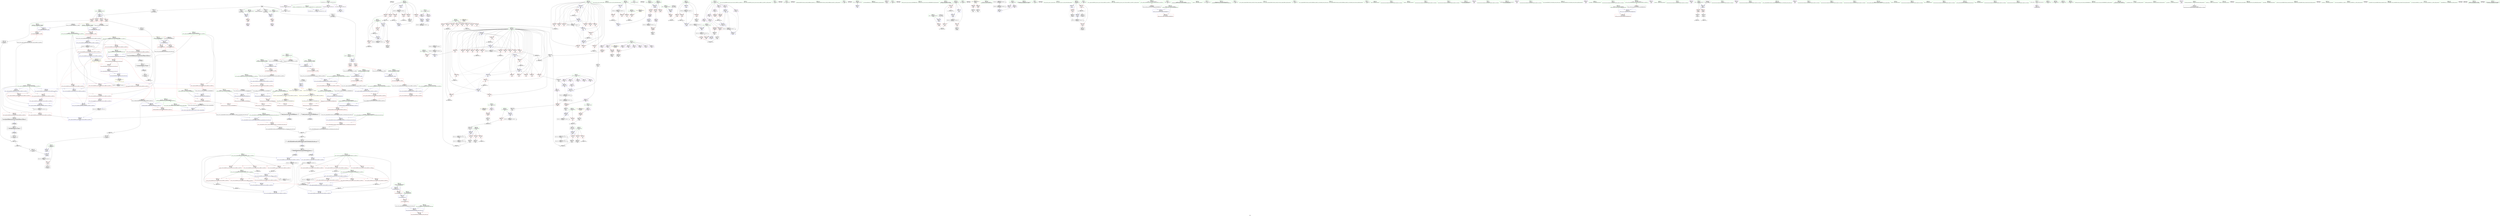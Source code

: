 digraph "SVFG" {
	label="SVFG";

	Node0x56269cbd6090 [shape=record,color=grey,label="{NodeID: 0\nNullPtr}"];
	Node0x56269cbd6090 -> Node0x56269cc15a90[style=solid];
	Node0x56269cbd6090 -> Node0x56269cc15b90[style=solid];
	Node0x56269cbd6090 -> Node0x56269cc15c60[style=solid];
	Node0x56269cbd6090 -> Node0x56269cc15d30[style=solid];
	Node0x56269cbd6090 -> Node0x56269cc15e00[style=solid];
	Node0x56269cbd6090 -> Node0x56269cc19430[style=solid];
	Node0x56269cc9d550 [shape=record,color=black,label="{NodeID: 941\n397 = PHI()\n}"];
	Node0x56269cc1aa50 [shape=record,color=blue,label="{NodeID: 443\n261\<--302\nb\<--mul\n_Z5sievev\n}"];
	Node0x56269cc1aa50 -> Node0x56269cc1e860[style=dashed];
	Node0x56269cc1aa50 -> Node0x56269cc1e930[style=dashed];
	Node0x56269cc1aa50 -> Node0x56269cc1ea00[style=dashed];
	Node0x56269cc1aa50 -> Node0x56269cc1abf0[style=dashed];
	Node0x56269cc1aa50 -> Node0x56269cbf3570[style=dashed];
	Node0x56269cc1df70 [shape=record,color=red,label="{NodeID: 277\n240\<--226\n\<--p.addr\n_Z2alPii\n}"];
	Node0x56269cc1df70 -> Node0x56269cc1ca50[style=solid];
	Node0x56269cc0ec60 [shape=record,color=green,label="{NodeID: 111\n640\<--641\n__len\<--__len_field_insensitive\n_ZSt13__lower_boundIPiiN9__gnu_cxx5__ops14_Iter_less_valEET_S4_S4_RKT0_T1_\n}"];
	Node0x56269cc0ec60 -> Node0x56269cc22bd0[style=solid];
	Node0x56269cc0ec60 -> Node0x56269cc22ca0[style=solid];
	Node0x56269cc0ec60 -> Node0x56269cc22d70[style=solid];
	Node0x56269cc0ec60 -> Node0x56269cc2c1e0[style=solid];
	Node0x56269cc0ec60 -> Node0x56269cc2c5f0[style=solid];
	Node0x56269cc0ec60 -> Node0x56269cc2c6c0[style=solid];
	Node0x56269cc59330 [shape=record,color=black,label="{NodeID: 720\nMR_68V_2 = PHI(MR_68V_3, MR_68V_1, )\npts\{365 \}\n}"];
	Node0x56269cc59330 -> Node0x56269cc5fc30[style=dashed];
	Node0x56269cc17d10 [shape=record,color=red,label="{NodeID: 388\n757\<--756\n\<--\n_ZNK9__gnu_cxx5__ops14_Iter_less_valclIPiKiEEbT_RT0_\n}"];
	Node0x56269cc17d10 -> Node0x56269cc38d90[style=solid];
	Node0x56269cc13100 [shape=record,color=purple,label="{NodeID: 222\n440\<--19\narrayidx21\<--pos\nmain\n}"];
	Node0x56269cc13100 -> Node0x56269cc1b1a0[style=solid];
	Node0x56269cc0f5e0 [shape=record,color=green,label="{NodeID: 56\n150\<--151\n_ZN9__gnu_cxx5__ops15__iter_less_valEv\<--_ZN9__gnu_cxx5__ops15__iter_less_valEv_field_insensitive\n}"];
	Node0x56269cc702b0 [shape=record,color=yellow,style=double,label="{NodeID: 831\n6V_1 = ENCHI(MR_6V_0)\npts\{81 \}\nFun[_ZNK9__gnu_cxx5__ops14_Iter_less_valclIPiKiEEbT_RT0_]}"];
	Node0x56269cc702b0 -> Node0x56269cc17de0[style=dashed];
	Node0x56269cc36c90 [shape=record,color=grey,label="{NodeID: 665\n122 = Binary(120, 121, )\n}"];
	Node0x56269cc36c90 -> Node0x56269cc37a10[style=solid];
	Node0x56269cc2d490 [shape=record,color=blue,label="{NodeID: 499\n815\<--808\n__val.addr\<--__val\n_ZSt13__upper_boundIPiiN9__gnu_cxx5__ops14_Val_less_iterEET_S4_S4_RKT0_T1_\n}"];
	Node0x56269cc2d490 -> Node0x56269cc186d0[style=dashed];
	Node0x56269cc20cf0 [shape=record,color=red,label="{NodeID: 333\n393\<--358\n\<--te\nmain\n}"];
	Node0x56269cc20cf0 -> Node0x56269cc39c90[style=solid];
	Node0x56269cc16580 [shape=record,color=black,label="{NodeID: 167\n124\<--123\nconv10\<--sub.ptr.div9\n_Z2bsPiS_ic\n}"];
	Node0x56269cc16580 -> Node0x56269cc19940[style=solid];
	Node0x56269cc007c0 [shape=record,color=green,label="{NodeID: 1\n7\<--1\n__dso_handle\<--dummyObj\nGlob }"];
	Node0x56269cc9d650 [shape=record,color=black,label="{NodeID: 942\n401 = PHI()\n}"];
	Node0x56269cc1ab20 [shape=record,color=blue,label="{NodeID: 444\n311\<--313\narrayidx9\<--\n_Z5sievev\n}"];
	Node0x56269cc1ab20 -> Node0x56269cc1ab20[style=dashed];
	Node0x56269cc1ab20 -> Node0x56269cbf3f70[style=dashed];
	Node0x56269cc1e040 [shape=record,color=red,label="{NodeID: 278\n237\<--228\n\<--l.addr\n_Z2alPii\n}"];
	Node0x56269cc1e040 -> Node0x56269cc38610[style=solid];
	Node0x56269cc0ed30 [shape=record,color=green,label="{NodeID: 112\n642\<--643\n__half\<--__half_field_insensitive\n_ZSt13__lower_boundIPiiN9__gnu_cxx5__ops14_Iter_less_valEET_S4_S4_RKT0_T1_\n}"];
	Node0x56269cc0ed30 -> Node0x56269cc22e40[style=solid];
	Node0x56269cc0ed30 -> Node0x56269cc22f10[style=solid];
	Node0x56269cc0ed30 -> Node0x56269cc22fe0[style=solid];
	Node0x56269cc0ed30 -> Node0x56269cc2c2b0[style=solid];
	Node0x56269cc59830 [shape=record,color=black,label="{NodeID: 721\nMR_70V_2 = PHI(MR_70V_4, MR_70V_1, )\npts\{367 \}\n}"];
	Node0x56269cc59830 -> Node0x56269cc1b750[style=dashed];
	Node0x56269cc17de0 [shape=record,color=red,label="{NodeID: 389\n759\<--758\n\<--\n_ZNK9__gnu_cxx5__ops14_Iter_less_valclIPiKiEEbT_RT0_\n}"];
	Node0x56269cc17de0 -> Node0x56269cc38d90[style=solid];
	Node0x56269cc131d0 [shape=record,color=purple,label="{NodeID: 223\n450\<--19\narrayidx26\<--pos\nmain\n}"];
	Node0x56269cc0f6e0 [shape=record,color=green,label="{NodeID: 57\n153\<--154\n_ZSt13__lower_boundIPiiN9__gnu_cxx5__ops14_Iter_less_valEET_S4_S4_RKT0_T1_\<--_ZSt13__lower_boundIPiiN9__gnu_cxx5__ops14_Iter_less_valEET_S4_S4_RKT0_T1__field_insensitive\n}"];
	Node0x56269cc36e10 [shape=record,color=grey,label="{NodeID: 666\n604 = Binary(603, 276, )\n}"];
	Node0x56269cc36e10 -> Node0x56269cc2bea0[style=solid];
	Node0x56269cc2d560 [shape=record,color=blue,label="{NodeID: 500\n817\<--828\n__len\<--call\n_ZSt13__upper_boundIPiiN9__gnu_cxx5__ops14_Val_less_iterEET_S4_S4_RKT0_T1_\n}"];
	Node0x56269cc2d560 -> Node0x56269cc65b30[style=dashed];
	Node0x56269cc20dc0 [shape=record,color=red,label="{NodeID: 334\n392\<--360\n\<--t\nmain\n}"];
	Node0x56269cc20dc0 -> Node0x56269cc39c90[style=solid];
	Node0x56269cc16650 [shape=record,color=black,label="{NodeID: 168\n71\<--127\n_Z2bsPiS_ic_ret\<--\n_Z2bsPiS_ic\n}"];
	Node0x56269cc0ab20 [shape=record,color=green,label="{NodeID: 2\n8\<--1\n.str\<--dummyObj\nGlob }"];
	Node0x56269cc9d750 [shape=record,color=black,label="{NodeID: 943\n405 = PHI()\n}"];
	Node0x56269cc23f30 [shape=record,color=yellow,style=double,label="{NodeID: 777\n6V_1 = ENCHI(MR_6V_0)\npts\{81 \}\nFun[_ZSt11upper_boundIPiiET_S1_S1_RKT0_]|{<s0>8}}"];
	Node0x56269cc23f30:s0 -> Node0x56269cc273c0[style=dashed,color=red];
	Node0x56269cc1abf0 [shape=record,color=blue,label="{NodeID: 445\n261\<--317\nb\<--add\n_Z5sievev\n}"];
	Node0x56269cc1abf0 -> Node0x56269cc1e860[style=dashed];
	Node0x56269cc1abf0 -> Node0x56269cc1e930[style=dashed];
	Node0x56269cc1abf0 -> Node0x56269cc1ea00[style=dashed];
	Node0x56269cc1abf0 -> Node0x56269cc1abf0[style=dashed];
	Node0x56269cc1abf0 -> Node0x56269cbf3570[style=dashed];
	Node0x56269cc1e110 [shape=record,color=red,label="{NodeID: 279\n236\<--230\n\<--a\n_Z2alPii\n}"];
	Node0x56269cc1e110 -> Node0x56269cc38610[style=solid];
	Node0x56269cc0ee00 [shape=record,color=green,label="{NodeID: 113\n644\<--645\n__middle\<--__middle_field_insensitive\n_ZSt13__lower_boundIPiiN9__gnu_cxx5__ops14_Iter_less_valEET_S4_S4_RKT0_T1_\n|{|<s3>27}}"];
	Node0x56269cc0ee00 -> Node0x56269cc230b0[style=solid];
	Node0x56269cc0ee00 -> Node0x56269cc23180[style=solid];
	Node0x56269cc0ee00 -> Node0x56269cc2c380[style=solid];
	Node0x56269cc0ee00:s3 -> Node0x56269cc9e3f0[style=solid,color=red];
	Node0x56269cc59d30 [shape=record,color=black,label="{NodeID: 722\nMR_72V_2 = PHI(MR_72V_3, MR_72V_1, )\npts\{369 \}\n}"];
	Node0x56269cc59d30 -> Node0x56269cc59d30[style=dashed];
	Node0x56269cc59d30 -> Node0x56269cc64c30[style=dashed];
	Node0x56269cc17eb0 [shape=record,color=red,label="{NodeID: 390\n774\<--767\n\<--__first.addr\n_ZSt10__distanceIPiENSt15iterator_traitsIT_E15difference_typeES2_S2_St26random_access_iterator_tag\n}"];
	Node0x56269cc17eb0 -> Node0x56269cc12190[style=solid];
	Node0x56269cc132a0 [shape=record,color=purple,label="{NodeID: 224\n451\<--19\narrayidx27\<--pos\nmain\n}"];
	Node0x56269cc132a0 -> Node0x56269cc1b270[style=solid];
	Node0x56269cc0f7e0 [shape=record,color=green,label="{NodeID: 58\n160\<--161\n__first.addr\<--__first.addr_field_insensitive\n_ZSt11upper_boundIPiiET_S1_S1_RKT0_\n}"];
	Node0x56269cc0f7e0 -> Node0x56269cc1d8f0[style=solid];
	Node0x56269cc0f7e0 -> Node0x56269cc19c80[style=solid];
	Node0x56269cc36f90 [shape=record,color=grey,label="{NodeID: 667\n682 = Binary(681, 276, )\n}"];
	Node0x56269cc36f90 -> Node0x56269cc2c5f0[style=solid];
	Node0x56269cc2d630 [shape=record,color=blue,label="{NodeID: 501\n819\<--835\n__half\<--shr\n_ZSt13__upper_boundIPiiN9__gnu_cxx5__ops14_Val_less_iterEET_S4_S4_RKT0_T1_\n}"];
	Node0x56269cc2d630 -> Node0x56269cc18a10[style=dashed];
	Node0x56269cc2d630 -> Node0x56269cc18ae0[style=dashed];
	Node0x56269cc2d630 -> Node0x56269cc18bb0[style=dashed];
	Node0x56269cc2d630 -> Node0x56269cc66030[style=dashed];
	Node0x56269cc20e90 [shape=record,color=red,label="{NodeID: 335\n400\<--360\n\<--t\nmain\n}"];
	Node0x56269cc16720 [shape=record,color=black,label="{NodeID: 169\n129\<--152\n_ZSt11lower_boundIPiiET_S1_S1_RKT0__ret\<--call\n_ZSt11lower_boundIPiiET_S1_S1_RKT0_\n|{<s0>3}}"];
	Node0x56269cc16720:s0 -> Node0x56269cc9d000[style=solid,color=blue];
	Node0x56269cc0abb0 [shape=record,color=green,label="{NodeID: 3\n10\<--1\n_ZSt3cin\<--dummyObj\nGlob }"];
	Node0x56269cc9d820 [shape=record,color=black,label="{NodeID: 944\n406 = PHI()\n}"];
	Node0x56269cc1acc0 [shape=record,color=blue,label="{NodeID: 446\n259\<--323\na\<--add11\n_Z5sievev\n}"];
	Node0x56269cc1acc0 -> Node0x56269cbf3480[style=dashed];
	Node0x56269cc1e1e0 [shape=record,color=red,label="{NodeID: 280\n241\<--230\n\<--a\n_Z2alPii\n}"];
	Node0x56269cc1e1e0 -> Node0x56269cc16a60[style=solid];
	Node0x56269cc138c0 [shape=record,color=green,label="{NodeID: 114\n652\<--653\n_ZSt8distanceIPiENSt15iterator_traitsIT_E15difference_typeES2_S2_\<--_ZSt8distanceIPiENSt15iterator_traitsIT_E15difference_typeES2_S2__field_insensitive\n}"];
	Node0x56269cc5a230 [shape=record,color=black,label="{NodeID: 723\nMR_74V_2 = PHI(MR_74V_3, MR_74V_1, )\npts\{371 \}\n}"];
	Node0x56269cc5a230 -> Node0x56269cc5a230[style=dashed];
	Node0x56269cc5a230 -> Node0x56269cc65130[style=dashed];
	Node0x56269cc17f80 [shape=record,color=red,label="{NodeID: 391\n773\<--769\n\<--__last.addr\n_ZSt10__distanceIPiENSt15iterator_traitsIT_E15difference_typeES2_S2_St26random_access_iterator_tag\n}"];
	Node0x56269cc17f80 -> Node0x56269cc120c0[style=solid];
	Node0x56269cc13370 [shape=record,color=purple,label="{NodeID: 225\n489\<--19\narrayidx42\<--pos\nmain\n}"];
	Node0x56269cc0f8b0 [shape=record,color=green,label="{NodeID: 59\n162\<--163\n__last.addr\<--__last.addr_field_insensitive\n_ZSt11upper_boundIPiiET_S1_S1_RKT0_\n}"];
	Node0x56269cc0f8b0 -> Node0x56269cc1d9c0[style=solid];
	Node0x56269cc0f8b0 -> Node0x56269cc19d50[style=solid];
	Node0x56269cc37110 [shape=record,color=grey,label="{NodeID: 668\n858 = Binary(857, 276, )\n}"];
	Node0x56269cc37110 -> Node0x56269cc2da40[style=solid];
	Node0x56269cc2d700 [shape=record,color=blue,label="{NodeID: 502\n821\<--837\n__middle\<--\n_ZSt13__upper_boundIPiiN9__gnu_cxx5__ops14_Val_less_iterEET_S4_S4_RKT0_T1_\n|{<s0>34}}"];
	Node0x56269cc2d700:s0 -> Node0x56269cc67550[style=dashed,color=red];
	Node0x56269cc20f60 [shape=record,color=red,label="{NodeID: 336\n603\<--360\n\<--t\nmain\n}"];
	Node0x56269cc20f60 -> Node0x56269cc36e10[style=solid];
	Node0x56269cc167f0 [shape=record,color=black,label="{NodeID: 170\n156\<--179\n_ZSt11upper_boundIPiiET_S1_S1_RKT0__ret\<--call\n_ZSt11upper_boundIPiiET_S1_S1_RKT0_\n|{<s0>4}}"];
	Node0x56269cc167f0:s0 -> Node0x56269cc9cd60[style=solid,color=blue];
	Node0x56269cc0ae60 [shape=record,color=green,label="{NodeID: 4\n25\<--1\n.str.1\<--dummyObj\nGlob }"];
	Node0x56269cc9d8f0 [shape=record,color=black,label="{NodeID: 945\n592 = PHI()\n}"];
	Node0x56269cc1ad90 [shape=record,color=blue,label="{NodeID: 447\n340\<--197\nretval\<--\nmain\n}"];
	Node0x56269cc1e2b0 [shape=record,color=red,label="{NodeID: 281\n248\<--230\n\<--a\n_Z2alPii\n}"];
	Node0x56269cc1e2b0 -> Node0x56269cc37890[style=solid];
	Node0x56269cc13990 [shape=record,color=green,label="{NodeID: 115\n666\<--667\n_ZSt7advanceIPilEvRT_T0_\<--_ZSt7advanceIPilEvRT_T0__field_insensitive\n}"];
	Node0x56269cc5a730 [shape=record,color=black,label="{NodeID: 724\nMR_82V_2 = PHI(MR_82V_3, MR_82V_1, )\npts\{200000 \}\n}"];
	Node0x56269cc5a730 -> Node0x56269cc21fa0[style=dashed];
	Node0x56269cc5a730 -> Node0x56269cc22070[style=dashed];
	Node0x56269cc5a730 -> Node0x56269cc5a730[style=dashed];
	Node0x56269cc5a730 -> Node0x56269cc62e30[style=dashed];
	Node0x56269cc18050 [shape=record,color=red,label="{NodeID: 392\n800\<--793\n\<--__i.addr\n_ZSt9__advanceIPilEvRT_T0_St26random_access_iterator_tag\n}"];
	Node0x56269cc18050 -> Node0x56269cc181f0[style=solid];
	Node0x56269cc18050 -> Node0x56269cc2d220[style=solid];
	Node0x56269cc13440 [shape=record,color=purple,label="{NodeID: 226\n490\<--19\narrayidx43\<--pos\nmain\n}"];
	Node0x56269cc13440 -> Node0x56269cc21fa0[style=solid];
	Node0x56269cc0f980 [shape=record,color=green,label="{NodeID: 60\n164\<--165\n__val.addr\<--__val.addr_field_insensitive\n_ZSt11upper_boundIPiiET_S1_S1_RKT0_\n}"];
	Node0x56269cc0f980 -> Node0x56269cc1da90[style=solid];
	Node0x56269cc0f980 -> Node0x56269cc19e20[style=solid];
	Node0x56269cc37290 [shape=record,color=grey,label="{NodeID: 669\n550 = Binary(549, 276, )\n}"];
	Node0x56269cc37290 -> Node0x56269cc39b10[style=solid];
	Node0x56269cc2d7d0 [shape=record,color=blue,label="{NodeID: 503\n817\<--847\n__len\<--\n_ZSt13__upper_boundIPiiN9__gnu_cxx5__ops14_Val_less_iterEET_S4_S4_RKT0_T1_\n}"];
	Node0x56269cc2d7d0 -> Node0x56269cc65b30[style=dashed];
	Node0x56269cc21030 [shape=record,color=red,label="{NodeID: 337\n411\<--362\n\<--n\nmain\n}"];
	Node0x56269cc21030 -> Node0x56269cc39990[style=solid];
	Node0x56269cc168c0 [shape=record,color=black,label="{NodeID: 171\n339\<--197\nmain_ret\<--\nmain\n}"];
	Node0x56269cc0aef0 [shape=record,color=green,label="{NodeID: 5\n27\<--1\n.str.2\<--dummyObj\nGlob }"];
	Node0x56269cc9da50 [shape=record,color=black,label="{NodeID: 946\n594 = PHI()\n}"];
	Node0x56269cc1ae60 [shape=record,color=blue,label="{NodeID: 448\n360\<--276\nt\<--\nmain\n}"];
	Node0x56269cc1ae60 -> Node0x56269cc58e30[style=dashed];
	Node0x56269cc1e380 [shape=record,color=red,label="{NodeID: 282\n283\<--259\n\<--a\n_Z5sievev\n}"];
	Node0x56269cc1e380 -> Node0x56269cc39390[style=solid];
	Node0x56269cc13a90 [shape=record,color=green,label="{NodeID: 116\n671\<--672\n_ZNK9__gnu_cxx5__ops14_Iter_less_valclIPiKiEEbT_RT0_\<--_ZNK9__gnu_cxx5__ops14_Iter_less_valclIPiKiEEbT_RT0__field_insensitive\n}"];
	Node0x56269cc5ac30 [shape=record,color=black,label="{NodeID: 725\nMR_84V_2 = PHI(MR_84V_5, MR_84V_1, )\npts\{220000 \}\n}"];
	Node0x56269cc5ac30 -> Node0x56269cc1b5b0[style=dashed];
	Node0x56269cc5ac30 -> Node0x56269cc2b750[style=dashed];
	Node0x56269cc5ac30 -> Node0x56269cc5ac30[style=dashed];
	Node0x56269cc18120 [shape=record,color=red,label="{NodeID: 393\n799\<--795\n\<--__n.addr\n_ZSt9__advanceIPilEvRT_T0_St26random_access_iterator_tag\n}"];
	Node0x56269cc13510 [shape=record,color=purple,label="{NodeID: 227\n495\<--19\narrayidx45\<--pos\nmain\n}"];
	Node0x56269cc0fa50 [shape=record,color=green,label="{NodeID: 61\n166\<--167\nagg.tmp\<--agg.tmp_field_insensitive\n_ZSt11upper_boundIPiiET_S1_S1_RKT0_\n}"];
	Node0x56269cc37410 [shape=record,color=grey,label="{NodeID: 670\n857 = Binary(855, 856, )\n}"];
	Node0x56269cc37410 -> Node0x56269cc37110[style=solid];
	Node0x56269cc2d8a0 [shape=record,color=blue,label="{NodeID: 504\n811\<--850\n__first.addr\<--\n_ZSt13__upper_boundIPiiN9__gnu_cxx5__ops14_Val_less_iterEET_S4_S4_RKT0_T1_\n}"];
	Node0x56269cc2d8a0 -> Node0x56269cc18460[style=dashed];
	Node0x56269cc2d8a0 -> Node0x56269cc2d970[style=dashed];
	Node0x56269cc21100 [shape=record,color=red,label="{NodeID: 338\n417\<--362\n\<--n\nmain\n}"];
	Node0x56269cc21100 -> Node0x56269cc39690[style=solid];
	Node0x56269cc16990 [shape=record,color=black,label="{NodeID: 172\n205\<--204\nidxprom\<--\n_Z2aiPii\n}"];
	Node0x56269cc0af80 [shape=record,color=green,label="{NodeID: 6\n29\<--1\nstdin\<--dummyObj\nGlob }"];
	Node0x56269cc9db50 [shape=record,color=black,label="{NodeID: 947\n596 = PHI()\n}"];
	Node0x56269cc242e0 [shape=record,color=yellow,style=double,label="{NodeID: 781\n50V_1 = ENCHI(MR_50V_0)\npts\{1 \}\nFun[main]}"];
	Node0x56269cc242e0 -> Node0x56269cc1cd90[style=dashed];
	Node0x56269cc242e0 -> Node0x56269cc1ce60[style=dashed];
	Node0x56269cc1af30 [shape=record,color=blue,label="{NodeID: 449\n342\<--408\na\<--\nmain\n}"];
	Node0x56269cc1af30 -> Node0x56269cc1f080[style=dashed];
	Node0x56269cc1af30 -> Node0x56269cc1f150[style=dashed];
	Node0x56269cc1af30 -> Node0x56269cc1f220[style=dashed];
	Node0x56269cc1af30 -> Node0x56269cc1f2f0[style=dashed];
	Node0x56269cc1af30 -> Node0x56269cc1f3c0[style=dashed];
	Node0x56269cc1af30 -> Node0x56269cc1f490[style=dashed];
	Node0x56269cc1af30 -> Node0x56269cc1f560[style=dashed];
	Node0x56269cc1af30 -> Node0x56269cc1b410[style=dashed];
	Node0x56269cc1af30 -> Node0x56269cc1b4e0[style=dashed];
	Node0x56269cc1e450 [shape=record,color=red,label="{NodeID: 283\n288\<--259\n\<--a\n_Z5sievev\n}"];
	Node0x56269cc1e450 -> Node0x56269cc16c00[style=solid];
	Node0x56269cc13b90 [shape=record,color=green,label="{NodeID: 117\n692\<--693\nretval\<--retval_field_insensitive\n_ZN9__gnu_cxx5__ops15__iter_less_valEv\n}"];
	Node0x56269cc5b130 [shape=record,color=black,label="{NodeID: 726\nMR_86V_2 = PHI(MR_86V_3, MR_86V_1, )\npts\{240000 \}\n}"];
	Node0x56269cc5b130 -> Node0x56269cc5b130[style=dashed];
	Node0x56269cc5b130 -> Node0x56269cc63330[style=dashed];
	Node0x56269cc181f0 [shape=record,color=red,label="{NodeID: 394\n801\<--800\n\<--\n_ZSt9__advanceIPilEvRT_T0_St26random_access_iterator_tag\n}"];
	Node0x56269cc181f0 -> Node0x56269cc1ccc0[style=solid];
	Node0x56269cc135e0 [shape=record,color=purple,label="{NodeID: 228\n496\<--19\narrayidx46\<--pos\nmain\n}"];
	Node0x56269cc135e0 -> Node0x56269cc22070[style=solid];
	Node0x56269cc0fb20 [shape=record,color=green,label="{NodeID: 62\n168\<--169\nundef.agg.tmp\<--undef.agg.tmp_field_insensitive\n_ZSt11upper_boundIPiiET_S1_S1_RKT0_\n}"];
	Node0x56269cc70850 [shape=record,color=yellow,style=double,label="{NodeID: 837\n6V_1 = ENCHI(MR_6V_0)\npts\{81 \}\nFun[_ZNK9__gnu_cxx5__ops14_Val_less_iterclIKiPiEEbRT_T0_]}"];
	Node0x56269cc70850 -> Node0x56269cc19090[style=dashed];
	Node0x56269cc37590 [shape=record,color=grey,label="{NodeID: 671\n557 = Binary(556, 276, )\n}"];
	Node0x56269cc2d970 [shape=record,color=blue,label="{NodeID: 505\n811\<--853\n__first.addr\<--incdec.ptr\n_ZSt13__upper_boundIPiiN9__gnu_cxx5__ops14_Val_less_iterEET_S4_S4_RKT0_T1_\n}"];
	Node0x56269cc2d970 -> Node0x56269cc65630[style=dashed];
	Node0x56269cc211d0 [shape=record,color=red,label="{NodeID: 339\n466\<--362\n\<--n\nmain\n}"];
	Node0x56269cc211d0 -> Node0x56269cc35790[style=solid];
	Node0x56269cc16a60 [shape=record,color=black,label="{NodeID: 173\n242\<--241\nidxprom\<--\n_Z2alPii\n}"];
	Node0x56269cc0b010 [shape=record,color=green,label="{NodeID: 7\n30\<--1\n.str.3\<--dummyObj\nGlob }"];
	Node0x56269cc9dc50 [shape=record,color=black,label="{NodeID: 948\n597 = PHI()\n}"];
	Node0x56269cc1b000 [shape=record,color=blue,label="{NodeID: 450\n344\<--408\nb\<--\nmain\n}"];
	Node0x56269cc1b000 -> Node0x56269cc20260[style=dashed];
	Node0x56269cc1b000 -> Node0x56269cc20330[style=dashed];
	Node0x56269cc1b000 -> Node0x56269cc20400[style=dashed];
	Node0x56269cc1b000 -> Node0x56269cc204d0[style=dashed];
	Node0x56269cc1b000 -> Node0x56269cc205a0[style=dashed];
	Node0x56269cc1b000 -> Node0x56269cc20670[style=dashed];
	Node0x56269cc1b000 -> Node0x56269cc20740[style=dashed];
	Node0x56269cc1b000 -> Node0x56269cc1b000[style=dashed];
	Node0x56269cc1b000 -> Node0x56269cc1b340[style=dashed];
	Node0x56269cc1b000 -> Node0x56269cc2b820[style=dashed];
	Node0x56269cc1b000 -> Node0x56269cc57f30[style=dashed];
	Node0x56269cc1e520 [shape=record,color=red,label="{NodeID: 284\n294\<--259\n\<--a\n_Z5sievev\n}"];
	Node0x56269cc1e520 -> Node0x56269cc1a980[style=solid];
	Node0x56269cc13c60 [shape=record,color=green,label="{NodeID: 118\n698\<--699\n__first.addr\<--__first.addr_field_insensitive\n_ZSt8distanceIPiENSt15iterator_traitsIT_E15difference_typeES2_S2_\n|{|<s2>29}}"];
	Node0x56269cc13c60 -> Node0x56269cc23250[style=solid];
	Node0x56269cc13c60 -> Node0x56269cc2c790[style=solid];
	Node0x56269cc13c60:s2 -> Node0x56269cc9e7b0[style=solid,color=red];
	Node0x56269cc182c0 [shape=record,color=red,label="{NodeID: 395\n826\<--811\n\<--__first.addr\n_ZSt13__upper_boundIPiiN9__gnu_cxx5__ops14_Val_less_iterEET_S4_S4_RKT0_T1_\n|{<s0>33}}"];
	Node0x56269cc182c0:s0 -> Node0x56269cc9ec60[style=solid,color=red];
	Node0x56269cc136b0 [shape=record,color=purple,label="{NodeID: 229\n472\<--21\narrayidx34\<--dp\nmain\n}"];
	Node0x56269cc136b0 -> Node0x56269cc1b5b0[style=solid];
	Node0x56269cc0fbf0 [shape=record,color=green,label="{NodeID: 63\n177\<--178\n_ZN9__gnu_cxx5__ops15__val_less_iterEv\<--_ZN9__gnu_cxx5__ops15__val_less_iterEv_field_insensitive\n}"];
	Node0x56269cc37710 [shape=record,color=grey,label="{NodeID: 672\n560 = Binary(555, 559, )\n}"];
	Node0x56269cc37710 -> Node0x56269cc2ba90[style=solid];
	Node0x56269cc2da40 [shape=record,color=blue,label="{NodeID: 506\n817\<--858\n__len\<--sub2\n_ZSt13__upper_boundIPiiN9__gnu_cxx5__ops14_Val_less_iterEET_S4_S4_RKT0_T1_\n}"];
	Node0x56269cc2da40 -> Node0x56269cc65b30[style=dashed];
	Node0x56269cc212a0 [shape=record,color=red,label="{NodeID: 340\n467\<--362\n\<--n\nmain\n}"];
	Node0x56269cc212a0 -> Node0x56269cc35790[style=solid];
	Node0x56269cc16b30 [shape=record,color=black,label="{NodeID: 174\n269\<--268\nidxprom\<--\n_Z5sievev\n}"];
	Node0x56269cc0b850 [shape=record,color=green,label="{NodeID: 8\n32\<--1\n.str.4\<--dummyObj\nGlob }"];
	Node0x56269cc9dd20 [shape=record,color=black,label="{NodeID: 949\n651 = PHI(695, )\n}"];
	Node0x56269cc9dd20 -> Node0x56269cc2c1e0[style=solid];
	Node0x56269cc1b0d0 [shape=record,color=blue,label="{NodeID: 451\n423\<--425\narrayidx14\<--\nmain\n}"];
	Node0x56269cc1b0d0 -> Node0x56269cc63330[style=dashed];
	Node0x56269cc1e5f0 [shape=record,color=red,label="{NodeID: 285\n301\<--259\n\<--a\n_Z5sievev\n}"];
	Node0x56269cc1e5f0 -> Node0x56269cc35c10[style=solid];
	Node0x56269cc13d30 [shape=record,color=green,label="{NodeID: 119\n700\<--701\n__last.addr\<--__last.addr_field_insensitive\n_ZSt8distanceIPiENSt15iterator_traitsIT_E15difference_typeES2_S2_\n}"];
	Node0x56269cc13d30 -> Node0x56269cc23320[style=solid];
	Node0x56269cc13d30 -> Node0x56269cc2c860[style=solid];
	Node0x56269cc18390 [shape=record,color=red,label="{NodeID: 396\n837\<--811\n\<--__first.addr\n_ZSt13__upper_boundIPiiN9__gnu_cxx5__ops14_Val_less_iterEET_S4_S4_RKT0_T1_\n}"];
	Node0x56269cc18390 -> Node0x56269cc2d700[style=solid];
	Node0x56269cc13780 [shape=record,color=purple,label="{NodeID: 230\n501\<--21\narrayidx48\<--dp\nmain\n}"];
	Node0x56269cc13780 -> Node0x56269cc2b750[style=solid];
	Node0x56269cc0fcf0 [shape=record,color=green,label="{NodeID: 64\n180\<--181\n_ZSt13__upper_boundIPiiN9__gnu_cxx5__ops14_Val_less_iterEET_S4_S4_RKT0_T1_\<--_ZSt13__upper_boundIPiiN9__gnu_cxx5__ops14_Val_less_iterEET_S4_S4_RKT0_T1__field_insensitive\n}"];
	Node0x56269cc37890 [shape=record,color=grey,label="{NodeID: 673\n249 = Binary(248, 214, )\n}"];
	Node0x56269cc37890 -> Node0x56269cc1a4a0[style=solid];
	Node0x56269cc2db10 [shape=record,color=blue,label="{NodeID: 507\n872\<--869\nthis.addr\<--this\n_ZNK9__gnu_cxx5__ops14_Val_less_iterclIKiPiEEbRT_T0_\n}"];
	Node0x56269cc2db10 -> Node0x56269cc18e20[style=dashed];
	Node0x56269cc21370 [shape=record,color=red,label="{NodeID: 341\n480\<--362\n\<--n\nmain\n}"];
	Node0x56269cc21370 -> Node0x56269cc34e90[style=solid];
	Node0x56269cc16c00 [shape=record,color=black,label="{NodeID: 175\n289\<--288\nidxprom1\<--\n_Z5sievev\n}"];
	Node0x56269cc0b8e0 [shape=record,color=green,label="{NodeID: 9\n34\<--1\nstdout\<--dummyObj\nGlob }"];
	Node0x56269cc9df20 [shape=record,color=black,label="{NodeID: 950\n670 = PHI(742, )\n}"];
	Node0x56269cc1b1a0 [shape=record,color=blue,label="{NodeID: 452\n440\<--432\narrayidx21\<--conv\nmain\n}"];
	Node0x56269cc1b1a0 -> Node0x56269cc1b270[style=dashed];
	Node0x56269cc1e6c0 [shape=record,color=red,label="{NodeID: 286\n316\<--259\n\<--a\n_Z5sievev\n}"];
	Node0x56269cc1e6c0 -> Node0x56269cc35d90[style=solid];
	Node0x56269cc13e00 [shape=record,color=green,label="{NodeID: 120\n702\<--703\nagg.tmp\<--agg.tmp_field_insensitive\n_ZSt8distanceIPiENSt15iterator_traitsIT_E15difference_typeES2_S2_\n}"];
	Node0x56269cc5c030 [shape=record,color=black,label="{NodeID: 729\nMR_36V_3 = PHI(MR_36V_4, MR_36V_2, )\npts\{231 \}\n}"];
	Node0x56269cc5c030 -> Node0x56269cc1e110[style=dashed];
	Node0x56269cc5c030 -> Node0x56269cc1e1e0[style=dashed];
	Node0x56269cc5c030 -> Node0x56269cc1e2b0[style=dashed];
	Node0x56269cc5c030 -> Node0x56269cc1a4a0[style=dashed];
	Node0x56269cc18460 [shape=record,color=red,label="{NodeID: 397\n852\<--811\n\<--__first.addr\n_ZSt13__upper_boundIPiiN9__gnu_cxx5__ops14_Val_less_iterEET_S4_S4_RKT0_T1_\n}"];
	Node0x56269cc18460 -> Node0x56269cc1c8b0[style=solid];
	Node0x56269cc1b9f0 [shape=record,color=purple,label="{NodeID: 231\n554\<--21\narrayidx75\<--dp\nmain\n}"];
	Node0x56269cc1b9f0 -> Node0x56269cc223b0[style=solid];
	Node0x56269cc0fdf0 [shape=record,color=green,label="{NodeID: 65\n183\<--184\n_Z2aiPii\<--_Z2aiPii_field_insensitive\n}"];
	Node0x56269cc37a10 [shape=record,color=grey,label="{NodeID: 674\n123 = Binary(122, 105, )\n}"];
	Node0x56269cc37a10 -> Node0x56269cc16580[style=solid];
	Node0x56269cc2dbe0 [shape=record,color=blue,label="{NodeID: 508\n874\<--870\n__val.addr\<--__val\n_ZNK9__gnu_cxx5__ops14_Val_less_iterclIKiPiEEbRT_T0_\n}"];
	Node0x56269cc2dbe0 -> Node0x56269cc18ef0[style=dashed];
	Node0x56269cc21440 [shape=record,color=red,label="{NodeID: 342\n481\<--362\n\<--n\nmain\n}"];
	Node0x56269cc21440 -> Node0x56269cc34e90[style=solid];
	Node0x56269cc16cd0 [shape=record,color=black,label="{NodeID: 176\n292\<--291\ntobool\<--\n_Z5sievev\n}"];
	Node0x56269cc0b9a0 [shape=record,color=green,label="{NodeID: 10\n35\<--1\n_ZSt4cout\<--dummyObj\nGlob }"];
	Node0x56269cc9e030 [shape=record,color=black,label="{NodeID: 951\n713 = PHI(762, )\n}"];
	Node0x56269cc9e030 -> Node0x56269cc11f20[style=solid];
	Node0x56269cc1b270 [shape=record,color=blue,label="{NodeID: 453\n451\<--443\narrayidx27\<--conv22\nmain\n}"];
	Node0x56269cc1b270 -> Node0x56269cc62e30[style=dashed];
	Node0x56269cc1e790 [shape=record,color=red,label="{NodeID: 287\n322\<--259\n\<--a\n_Z5sievev\n}"];
	Node0x56269cc1e790 -> Node0x56269cc36510[style=solid];
	Node0x56269cc13ed0 [shape=record,color=green,label="{NodeID: 121\n704\<--705\nundef.agg.tmp\<--undef.agg.tmp_field_insensitive\n_ZSt8distanceIPiENSt15iterator_traitsIT_E15difference_typeES2_S2_\n}"];
	Node0x56269cc18530 [shape=record,color=red,label="{NodeID: 398\n862\<--811\n\<--__first.addr\n_ZSt13__upper_boundIPiiN9__gnu_cxx5__ops14_Val_less_iterEET_S4_S4_RKT0_T1_\n}"];
	Node0x56269cc18530 -> Node0x56269cc12330[style=solid];
	Node0x56269cc1ba80 [shape=record,color=purple,label="{NodeID: 232\n558\<--21\narrayidx77\<--dp\nmain\n}"];
	Node0x56269cc1ba80 -> Node0x56269cc22480[style=solid];
	Node0x56269cc0fef0 [shape=record,color=green,label="{NodeID: 66\n188\<--189\np.addr\<--p.addr_field_insensitive\n_Z2aiPii\n}"];
	Node0x56269cc0fef0 -> Node0x56269cc1db60[style=solid];
	Node0x56269cc0fef0 -> Node0x56269cc19ef0[style=solid];
	Node0x56269cc37b90 [shape=record,color=grey,label="{NodeID: 675\n567 = Binary(566, 276, )\n}"];
	Node0x56269cc37b90 -> Node0x56269cc2bb60[style=solid];
	Node0x56269cc2dcb0 [shape=record,color=blue,label="{NodeID: 509\n876\<--871\n__it.addr\<--__it\n_ZNK9__gnu_cxx5__ops14_Val_less_iterclIKiPiEEbRT_T0_\n}"];
	Node0x56269cc2dcb0 -> Node0x56269cc18fc0[style=dashed];
	Node0x56269cc21510 [shape=record,color=red,label="{NodeID: 343\n532\<--362\n\<--n\nmain\n}"];
	Node0x56269cc21510 -> Node0x56269cc38310[style=solid];
	Node0x56269cc16da0 [shape=record,color=black,label="{NodeID: 177\n298\<--296\nidxprom3\<--inc\n_Z5sievev\n}"];
	Node0x56269cc0baa0 [shape=record,color=green,label="{NodeID: 11\n36\<--1\n.str.5\<--dummyObj\nGlob }"];
	Node0x56269cc9e1a0 [shape=record,color=black,label="{NodeID: 952\n828 = PHI(695, )\n}"];
	Node0x56269cc9e1a0 -> Node0x56269cc2d560[style=solid];
	Node0x56269cc1b340 [shape=record,color=blue,label="{NodeID: 454\n344\<--455\nb\<--inc\nmain\n}"];
	Node0x56269cc1b340 -> Node0x56269cc20260[style=dashed];
	Node0x56269cc1b340 -> Node0x56269cc20330[style=dashed];
	Node0x56269cc1b340 -> Node0x56269cc20400[style=dashed];
	Node0x56269cc1b340 -> Node0x56269cc204d0[style=dashed];
	Node0x56269cc1b340 -> Node0x56269cc205a0[style=dashed];
	Node0x56269cc1b340 -> Node0x56269cc20670[style=dashed];
	Node0x56269cc1b340 -> Node0x56269cc20740[style=dashed];
	Node0x56269cc1b340 -> Node0x56269cc1b000[style=dashed];
	Node0x56269cc1b340 -> Node0x56269cc1b340[style=dashed];
	Node0x56269cc1b340 -> Node0x56269cc2b820[style=dashed];
	Node0x56269cc1b340 -> Node0x56269cc57f30[style=dashed];
	Node0x56269cc1e860 [shape=record,color=red,label="{NodeID: 288\n305\<--261\n\<--b\n_Z5sievev\n}"];
	Node0x56269cc1e860 -> Node0x56269cc39210[style=solid];
	Node0x56269cc13fa0 [shape=record,color=green,label="{NodeID: 122\n711\<--712\n_ZSt19__iterator_categoryIPiENSt15iterator_traitsIT_E17iterator_categoryERKS2_\<--_ZSt19__iterator_categoryIPiENSt15iterator_traitsIT_E17iterator_categoryERKS2__field_insensitive\n}"];
	Node0x56269cc18600 [shape=record,color=red,label="{NodeID: 399\n827\<--813\n\<--__last.addr\n_ZSt13__upper_boundIPiiN9__gnu_cxx5__ops14_Val_less_iterEET_S4_S4_RKT0_T1_\n|{<s0>33}}"];
	Node0x56269cc18600:s0 -> Node0x56269cc9ee70[style=solid,color=red];
	Node0x56269cc1bb50 [shape=record,color=purple,label="{NodeID: 233\n562\<--21\narrayidx79\<--dp\nmain\n}"];
	Node0x56269cc1bb50 -> Node0x56269cc2ba90[style=solid];
	Node0x56269cc0ffc0 [shape=record,color=green,label="{NodeID: 67\n190\<--191\nl.addr\<--l.addr_field_insensitive\n_Z2aiPii\n}"];
	Node0x56269cc0ffc0 -> Node0x56269cc1dc30[style=solid];
	Node0x56269cc0ffc0 -> Node0x56269cc19fc0[style=solid];
	Node0x56269cc37d10 [shape=record,color=grey,label="{NodeID: 676\n575 = cmp(573, 574, )\n}"];
	Node0x56269cc215e0 [shape=record,color=red,label="{NodeID: 344\n537\<--362\n\<--n\nmain\n}"];
	Node0x56269cc215e0 -> Node0x56269cc38490[style=solid];
	Node0x56269cc16e70 [shape=record,color=black,label="{NodeID: 178\n310\<--309\nidxprom8\<--\n_Z5sievev\n}"];
	Node0x56269cc0bba0 [shape=record,color=green,label="{NodeID: 12\n38\<--1\n.str.6\<--dummyObj\nGlob }"];
	Node0x56269cc9e2e0 [shape=record,color=black,label="{NodeID: 953\n843 = PHI(868, )\n}"];
	Node0x56269cc24850 [shape=record,color=yellow,style=double,label="{NodeID: 787\n62V_1 = ENCHI(MR_62V_0)\npts\{359 \}\nFun[main]}"];
	Node0x56269cc24850 -> Node0x56269cc20cf0[style=dashed];
	Node0x56269cc1b410 [shape=record,color=blue,label="{NodeID: 455\n342\<--460\na\<--inc29\nmain\n}"];
	Node0x56269cc1b410 -> Node0x56269cc1f080[style=dashed];
	Node0x56269cc1b410 -> Node0x56269cc1f150[style=dashed];
	Node0x56269cc1b410 -> Node0x56269cc1f220[style=dashed];
	Node0x56269cc1b410 -> Node0x56269cc1f2f0[style=dashed];
	Node0x56269cc1b410 -> Node0x56269cc1f3c0[style=dashed];
	Node0x56269cc1b410 -> Node0x56269cc1f490[style=dashed];
	Node0x56269cc1b410 -> Node0x56269cc1f560[style=dashed];
	Node0x56269cc1b410 -> Node0x56269cc1b410[style=dashed];
	Node0x56269cc1b410 -> Node0x56269cc1b4e0[style=dashed];
	Node0x56269cc1e930 [shape=record,color=red,label="{NodeID: 289\n309\<--261\n\<--b\n_Z5sievev\n}"];
	Node0x56269cc1e930 -> Node0x56269cc16e70[style=solid];
	Node0x56269cc140a0 [shape=record,color=green,label="{NodeID: 123\n714\<--715\n_ZSt10__distanceIPiENSt15iterator_traitsIT_E15difference_typeES2_S2_St26random_access_iterator_tag\<--_ZSt10__distanceIPiENSt15iterator_traitsIT_E15difference_typeES2_S2_St26random_access_iterator_tag_field_insensitive\n}"];
	Node0x56269cc186d0 [shape=record,color=red,label="{NodeID: 400\n841\<--815\n\<--__val.addr\n_ZSt13__upper_boundIPiiN9__gnu_cxx5__ops14_Val_less_iterEET_S4_S4_RKT0_T1_\n|{<s0>35}}"];
	Node0x56269cc186d0:s0 -> Node0x56269cca08a0[style=solid,color=red];
	Node0x56269cc1bc20 [shape=record,color=purple,label="{NodeID: 234\n571\<--21\narrayidx84\<--dp\nmain\n}"];
	Node0x56269cc1bc20 -> Node0x56269cc22550[style=solid];
	Node0x56269cc10090 [shape=record,color=green,label="{NodeID: 68\n192\<--193\na\<--a_field_insensitive\n_Z2aiPii\n}"];
	Node0x56269cc10090 -> Node0x56269cc1dd00[style=solid];
	Node0x56269cc10090 -> Node0x56269cc1ddd0[style=solid];
	Node0x56269cc10090 -> Node0x56269cc1dea0[style=solid];
	Node0x56269cc10090 -> Node0x56269cc1a090[style=solid];
	Node0x56269cc10090 -> Node0x56269cc1a160[style=solid];
	Node0x56269cc37e90 [shape=record,color=grey,label="{NodeID: 677\n525 = cmp(524, 197, )\n}"];
	Node0x56269cc216b0 [shape=record,color=red,label="{NodeID: 345\n591\<--364\n\<--per\nmain\n}"];
	Node0x56269cc16f40 [shape=record,color=black,label="{NodeID: 179\n258\<--330\n_Z5sievev_ret\<--\n_Z5sievev\n}"];
	Node0x56269cc0bca0 [shape=record,color=green,label="{NodeID: 13\n40\<--1\n.str.7\<--dummyObj\nGlob }"];
	Node0x56269cc9e3f0 [shape=record,color=black,label="{NodeID: 954\n718 = PHI(644, 821, )\n0th arg _ZSt7advanceIPilEvRT_T0_ }"];
	Node0x56269cc9e3f0 -> Node0x56269cc2c930[style=solid];
	Node0x56269cc1b4e0 [shape=record,color=blue,label="{NodeID: 456\n342\<--408\na\<--\nmain\n}"];
	Node0x56269cc1b4e0 -> Node0x56269cc1f630[style=dashed];
	Node0x56269cc1b4e0 -> Node0x56269cc1f700[style=dashed];
	Node0x56269cc1b4e0 -> Node0x56269cc1f7d0[style=dashed];
	Node0x56269cc1b4e0 -> Node0x56269cc1b680[style=dashed];
	Node0x56269cc1b4e0 -> Node0x56269cc1b820[style=dashed];
	Node0x56269cc1ea00 [shape=record,color=red,label="{NodeID: 290\n315\<--261\n\<--b\n_Z5sievev\n}"];
	Node0x56269cc1ea00 -> Node0x56269cc35d90[style=solid];
	Node0x56269cc141a0 [shape=record,color=green,label="{NodeID: 124\n720\<--721\n__i.addr\<--__i.addr_field_insensitive\n_ZSt7advanceIPilEvRT_T0_\n}"];
	Node0x56269cc141a0 -> Node0x56269cc233f0[style=solid];
	Node0x56269cc141a0 -> Node0x56269cc234c0[style=solid];
	Node0x56269cc141a0 -> Node0x56269cc2c930[style=solid];
	Node0x56269cc187a0 [shape=record,color=red,label="{NodeID: 401\n831\<--817\n\<--__len\n_ZSt13__upper_boundIPiiN9__gnu_cxx5__ops14_Val_less_iterEET_S4_S4_RKT0_T1_\n}"];
	Node0x56269cc187a0 -> Node0x56269cc39510[style=solid];
	Node0x56269cc1bcf0 [shape=record,color=purple,label="{NodeID: 235\n578\<--21\narrayidx88\<--dp\nmain\n}"];
	Node0x56269cc1bcf0 -> Node0x56269cc22620[style=solid];
	Node0x56269cc10160 [shape=record,color=green,label="{NodeID: 69\n209\<--210\nscanf\<--scanf_field_insensitive\n}"];
	Node0x56269cc38010 [shape=record,color=grey,label="{NodeID: 678\n528 = cmp(527, 197, )\n}"];
	Node0x56269cc21780 [shape=record,color=red,label="{NodeID: 346\n574\<--366\n\<--num\nmain\n}"];
	Node0x56269cc21780 -> Node0x56269cc37d10[style=solid];
	Node0x56269cc17010 [shape=record,color=black,label="{NodeID: 180\n376\<--373\ncall\<--\nmain\n}"];
	Node0x56269cc0bda0 [shape=record,color=green,label="{NodeID: 14\n43\<--1\n\<--dummyObj\nCan only get source location for instruction, argument, global var or function.}"];
	Node0x56269cc9e630 [shape=record,color=black,label="{NodeID: 955\n719 = PHI(664, 839, )\n1st arg _ZSt7advanceIPilEvRT_T0_ }"];
	Node0x56269cc9e630 -> Node0x56269cc2ca00[style=solid];
	Node0x56269cc24a10 [shape=record,color=yellow,style=double,label="{NodeID: 789\n66V_1 = ENCHI(MR_66V_0)\npts\{363 \}\nFun[main]}"];
	Node0x56269cc24a10 -> Node0x56269cc21030[style=dashed];
	Node0x56269cc24a10 -> Node0x56269cc21100[style=dashed];
	Node0x56269cc24a10 -> Node0x56269cc211d0[style=dashed];
	Node0x56269cc24a10 -> Node0x56269cc212a0[style=dashed];
	Node0x56269cc24a10 -> Node0x56269cc21370[style=dashed];
	Node0x56269cc24a10 -> Node0x56269cc21440[style=dashed];
	Node0x56269cc24a10 -> Node0x56269cc21510[style=dashed];
	Node0x56269cc24a10 -> Node0x56269cc215e0[style=dashed];
	Node0x56269cc1b5b0 [shape=record,color=blue,label="{NodeID: 457\n472\<--197\narrayidx34\<--\nmain\n}"];
	Node0x56269cc1b5b0 -> Node0x56269cc1b5b0[style=dashed];
	Node0x56269cc1b5b0 -> Node0x56269cc2b750[style=dashed];
	Node0x56269cc1b5b0 -> Node0x56269cc5ac30[style=dashed];
	Node0x56269cc1ead0 [shape=record,color=red,label="{NodeID: 291\n268\<--263\n\<--c\n_Z5sievev\n}"];
	Node0x56269cc1ead0 -> Node0x56269cc16b30[style=solid];
	Node0x56269cc14270 [shape=record,color=green,label="{NodeID: 125\n722\<--723\n__n.addr\<--__n.addr_field_insensitive\n_ZSt7advanceIPilEvRT_T0_\n}"];
	Node0x56269cc14270 -> Node0x56269cc23590[style=solid];
	Node0x56269cc14270 -> Node0x56269cc2ca00[style=solid];
	Node0x56269cc18870 [shape=record,color=red,label="{NodeID: 402\n834\<--817\n\<--__len\n_ZSt13__upper_boundIPiiN9__gnu_cxx5__ops14_Val_less_iterEET_S4_S4_RKT0_T1_\n}"];
	Node0x56269cc18870 -> Node0x56269cc36810[style=solid];
	Node0x56269cc1bdc0 [shape=record,color=purple,label="{NodeID: 236\n421\<--23\narrayidx\<--bi\nmain\n}"];
	Node0x56269cc10260 [shape=record,color=green,label="{NodeID: 70\n221\<--222\n_Z2alPii\<--_Z2alPii_field_insensitive\n}"];
	Node0x56269cc38190 [shape=record,color=grey,label="{NodeID: 679\n486 = cmp(485, 276, )\n}"];
	Node0x56269cc21850 [shape=record,color=red,label="{NodeID: 347\n595\<--366\n\<--num\nmain\n}"];
	Node0x56269cc170e0 [shape=record,color=black,label="{NodeID: 181\n382\<--379\ncall1\<--\nmain\n}"];
	Node0x56269cc0bea0 [shape=record,color=green,label="{NodeID: 15\n93\<--1\n\<--dummyObj\nCan only get source location for instruction, argument, global var or function.}"];
	Node0x56269cc9e7b0 [shape=record,color=black,label="{NodeID: 956\n781 = PHI(698, 736, )\n0th arg _ZSt19__iterator_categoryIPiENSt15iterator_traitsIT_E17iterator_categoryERKS2_ }"];
	Node0x56269cc9e7b0 -> Node0x56269cc2cfb0[style=solid];
	Node0x56269cc1b680 [shape=record,color=blue,label="{NodeID: 458\n342\<--476\na\<--inc36\nmain\n}"];
	Node0x56269cc1b680 -> Node0x56269cc1f630[style=dashed];
	Node0x56269cc1b680 -> Node0x56269cc1f700[style=dashed];
	Node0x56269cc1b680 -> Node0x56269cc1f7d0[style=dashed];
	Node0x56269cc1b680 -> Node0x56269cc1b680[style=dashed];
	Node0x56269cc1b680 -> Node0x56269cc1b820[style=dashed];
	Node0x56269cc1eba0 [shape=record,color=red,label="{NodeID: 292\n295\<--263\n\<--c\n_Z5sievev\n}"];
	Node0x56269cc1eba0 -> Node0x56269cc36990[style=solid];
	Node0x56269cc14340 [shape=record,color=green,label="{NodeID: 126\n724\<--725\n__d\<--__d_field_insensitive\n_ZSt7advanceIPilEvRT_T0_\n}"];
	Node0x56269cc14340 -> Node0x56269cc179d0[style=solid];
	Node0x56269cc14340 -> Node0x56269cc2cad0[style=solid];
	Node0x56269cc18940 [shape=record,color=red,label="{NodeID: 403\n855\<--817\n\<--__len\n_ZSt13__upper_boundIPiiN9__gnu_cxx5__ops14_Val_less_iterEET_S4_S4_RKT0_T1_\n}"];
	Node0x56269cc18940 -> Node0x56269cc37410[style=solid];
	Node0x56269cc1be90 [shape=record,color=purple,label="{NodeID: 237\n423\<--23\narrayidx14\<--bi\nmain\n}"];
	Node0x56269cc1be90 -> Node0x56269cc1b0d0[style=solid];
	Node0x56269cc10360 [shape=record,color=green,label="{NodeID: 71\n226\<--227\np.addr\<--p.addr_field_insensitive\n_Z2alPii\n}"];
	Node0x56269cc10360 -> Node0x56269cc1df70[style=solid];
	Node0x56269cc10360 -> Node0x56269cc1a230[style=solid];
	Node0x56269cc38310 [shape=record,color=grey,label="{NodeID: 680\n533 = cmp(531, 532, )\n}"];
	Node0x56269cc21920 [shape=record,color=red,label="{NodeID: 348\n524\<--368\n\<--i\nmain\n}"];
	Node0x56269cc21920 -> Node0x56269cc37e90[style=solid];
	Node0x56269cc171b0 [shape=record,color=black,label="{NodeID: 182\n432\<--431\nconv\<--\nmain\n}"];
	Node0x56269cc171b0 -> Node0x56269cc1b1a0[style=solid];
	Node0x56269cc0bfa0 [shape=record,color=green,label="{NodeID: 16\n105\<--1\n\<--dummyObj\nCan only get source location for instruction, argument, global var or function.}"];
	Node0x56269cc9e930 [shape=record,color=black,label="{NodeID: 957\n130 = PHI(95, )\n0th arg _ZSt11lower_boundIPiiET_S1_S1_RKT0_ }"];
	Node0x56269cc9e930 -> Node0x56269cc19a10[style=solid];
	Node0x56269cc1b750 [shape=record,color=blue,label="{NodeID: 459\n366\<--408\nnum\<--\nmain\n}"];
	Node0x56269cc1b750 -> Node0x56269cc60130[style=dashed];
	Node0x56269cc1ec70 [shape=record,color=red,label="{NodeID: 293\n330\<--263\n\<--c\n_Z5sievev\n}"];
	Node0x56269cc1ec70 -> Node0x56269cc16f40[style=solid];
	Node0x56269cc14410 [shape=record,color=green,label="{NodeID: 127\n726\<--727\nagg.tmp\<--agg.tmp_field_insensitive\n_ZSt7advanceIPilEvRT_T0_\n}"];
	Node0x56269cc18a10 [shape=record,color=red,label="{NodeID: 404\n839\<--819\n\<--__half\n_ZSt13__upper_boundIPiiN9__gnu_cxx5__ops14_Val_less_iterEET_S4_S4_RKT0_T1_\n|{<s0>34}}"];
	Node0x56269cc18a10:s0 -> Node0x56269cc9e630[style=solid,color=red];
	Node0x56269cc1bf60 [shape=record,color=purple,label="{NodeID: 238\n374\<--25\n\<--.str.1\nmain\n}"];
	Node0x56269cc10430 [shape=record,color=green,label="{NodeID: 72\n228\<--229\nl.addr\<--l.addr_field_insensitive\n_Z2alPii\n}"];
	Node0x56269cc10430 -> Node0x56269cc1e040[style=solid];
	Node0x56269cc10430 -> Node0x56269cc1a300[style=solid];
	Node0x56269cc38490 [shape=record,color=grey,label="{NodeID: 681\n538 = cmp(536, 537, )\n}"];
	Node0x56269cc219f0 [shape=record,color=red,label="{NodeID: 349\n530\<--368\n\<--i\nmain\n}"];
	Node0x56269cc219f0 -> Node0x56269cc118a0[style=solid];
	Node0x56269cc17280 [shape=record,color=black,label="{NodeID: 183\n438\<--437\nidxprom\<--\nmain\n}"];
	Node0x56269cc0c0a0 [shape=record,color=green,label="{NodeID: 17\n112\<--1\n\<--dummyObj\nCan only get source location for instruction, argument, global var or function.}"];
	Node0x56269cc9ea40 [shape=record,color=black,label="{NodeID: 958\n131 = PHI(96, )\n1st arg _ZSt11lower_boundIPiiET_S1_S1_RKT0_ }"];
	Node0x56269cc9ea40 -> Node0x56269cc19ae0[style=solid];
	Node0x56269cc1b820 [shape=record,color=blue,label="{NodeID: 460\n342\<--482\na\<--mul38\nmain\n}"];
	Node0x56269cc1b820 -> Node0x56269cc1f8a0[style=dashed];
	Node0x56269cc1b820 -> Node0x56269cc1f970[style=dashed];
	Node0x56269cc1b820 -> Node0x56269cc1fa40[style=dashed];
	Node0x56269cc1b820 -> Node0x56269cc1fb10[style=dashed];
	Node0x56269cc1b820 -> Node0x56269cc1fbe0[style=dashed];
	Node0x56269cc1b820 -> Node0x56269cc1fcb0[style=dashed];
	Node0x56269cc1b820 -> Node0x56269cc1fd80[style=dashed];
	Node0x56269cc1b820 -> Node0x56269cc1fe50[style=dashed];
	Node0x56269cc1b820 -> Node0x56269cc1ff20[style=dashed];
	Node0x56269cc1b820 -> Node0x56269cc1fff0[style=dashed];
	Node0x56269cc1b820 -> Node0x56269cc200c0[style=dashed];
	Node0x56269cc1b820 -> Node0x56269cc20190[style=dashed];
	Node0x56269cc1b820 -> Node0x56269cc2bdd0[style=dashed];
	Node0x56269cc1b820 -> Node0x56269cc57a30[style=dashed];
	Node0x56269cc1ed40 [shape=record,color=red,label="{NodeID: 294\n287\<--265\n\<--m\n_Z5sievev\n}"];
	Node0x56269cc1ed40 -> Node0x56269cc1cb20[style=solid];
	Node0x56269cc144e0 [shape=record,color=green,label="{NodeID: 128\n728\<--729\nundef.agg.tmp\<--undef.agg.tmp_field_insensitive\n_ZSt7advanceIPilEvRT_T0_\n}"];
	Node0x56269cc18ae0 [shape=record,color=red,label="{NodeID: 405\n847\<--819\n\<--__half\n_ZSt13__upper_boundIPiiN9__gnu_cxx5__ops14_Val_less_iterEET_S4_S4_RKT0_T1_\n}"];
	Node0x56269cc18ae0 -> Node0x56269cc2d7d0[style=solid];
	Node0x56269cc1c030 [shape=record,color=purple,label="{NodeID: 239\n375\<--27\n\<--.str.2\nmain\n}"];
	Node0x56269cc10500 [shape=record,color=green,label="{NodeID: 73\n230\<--231\na\<--a_field_insensitive\n_Z2alPii\n}"];
	Node0x56269cc10500 -> Node0x56269cc1e110[style=solid];
	Node0x56269cc10500 -> Node0x56269cc1e1e0[style=solid];
	Node0x56269cc10500 -> Node0x56269cc1e2b0[style=solid];
	Node0x56269cc10500 -> Node0x56269cc1a3d0[style=solid];
	Node0x56269cc10500 -> Node0x56269cc1a4a0[style=solid];
	Node0x56269cc38610 [shape=record,color=grey,label="{NodeID: 682\n238 = cmp(236, 237, )\n}"];
	Node0x56269cc21ac0 [shape=record,color=red,label="{NodeID: 350\n541\<--368\n\<--i\nmain\n}"];
	Node0x56269cc21ac0 -> Node0x56269cc11a40[style=solid];
	Node0x56269cc17350 [shape=record,color=black,label="{NodeID: 184\n443\<--442\nconv22\<--\nmain\n}"];
	Node0x56269cc17350 -> Node0x56269cc1b270[style=solid];
	Node0x56269cc0c1a0 [shape=record,color=green,label="{NodeID: 18\n197\<--1\n\<--dummyObj\nCan only get source location for instruction, argument, global var or function.}"];
	Node0x56269cc9eb50 [shape=record,color=black,label="{NodeID: 959\n132 = PHI(80, )\n2nd arg _ZSt11lower_boundIPiiET_S1_S1_RKT0_ }"];
	Node0x56269cc9eb50 -> Node0x56269cc19bb0[style=solid];
	Node0x56269cc1b8f0 [shape=record,color=blue,label="{NodeID: 461\n352\<--492\nx\<--conv44\nmain\n}"];
	Node0x56269cc1b8f0 -> Node0x56269cc20b50[style=dashed];
	Node0x56269cc1b8f0 -> Node0x56269cc1b8f0[style=dashed];
	Node0x56269cc1b8f0 -> Node0x56269cc58430[style=dashed];
	Node0x56269cc1ee10 [shape=record,color=red,label="{NodeID: 295\n308\<--265\n\<--m\n_Z5sievev\n}"];
	Node0x56269cc1ee10 -> Node0x56269cc1cbf0[style=solid];
	Node0x56269cc145b0 [shape=record,color=green,label="{NodeID: 129\n739\<--740\n_ZSt9__advanceIPilEvRT_T0_St26random_access_iterator_tag\<--_ZSt9__advanceIPilEvRT_T0_St26random_access_iterator_tag_field_insensitive\n}"];
	Node0x56269cc18bb0 [shape=record,color=red,label="{NodeID: 406\n856\<--819\n\<--__half\n_ZSt13__upper_boundIPiiN9__gnu_cxx5__ops14_Val_less_iterEET_S4_S4_RKT0_T1_\n}"];
	Node0x56269cc18bb0 -> Node0x56269cc37410[style=solid];
	Node0x56269cc1c100 [shape=record,color=purple,label="{NodeID: 240\n380\<--30\n\<--.str.3\nmain\n}"];
	Node0x56269cc105d0 [shape=record,color=green,label="{NodeID: 74\n245\<--246\n_ZNSirsERi\<--_ZNSirsERi_field_insensitive\n}"];
	Node0x56269cc38790 [shape=record,color=grey,label="{NodeID: 683\n469 = cmp(465, 468, )\n}"];
	Node0x56269cc21b90 [shape=record,color=red,label="{NodeID: 351\n527\<--370\n\<--j\nmain\n}"];
	Node0x56269cc21b90 -> Node0x56269cc38010[style=solid];
	Node0x56269cc17420 [shape=record,color=black,label="{NodeID: 185\n449\<--448\nidxprom25\<--\nmain\n}"];
	Node0x56269cc0c2a0 [shape=record,color=green,label="{NodeID: 19\n214\<--1\n\<--dummyObj\nCan only get source location for instruction, argument, global var or function.}"];
	Node0x56269cc9ec60 [shape=record,color=black,label="{NodeID: 960\n696 = PHI(649, 826, )\n0th arg _ZSt8distanceIPiENSt15iterator_traitsIT_E15difference_typeES2_S2_ }"];
	Node0x56269cc9ec60 -> Node0x56269cc2c790[style=solid];
	Node0x56269cc24e70 [shape=record,color=yellow,style=double,label="{NodeID: 794\n76V_1 = ENCHI(MR_76V_0)\npts\{140000 \}\nFun[main]}"];
	Node0x56269cc24e70 -> Node0x56269cc22210[style=dashed];
	Node0x56269cc2b680 [shape=record,color=blue,label="{NodeID: 462\n354\<--498\ny\<--conv47\nmain\n}"];
	Node0x56269cc2b680 -> Node0x56269cc20c20[style=dashed];
	Node0x56269cc2b680 -> Node0x56269cc2b680[style=dashed];
	Node0x56269cc2b680 -> Node0x56269cc58930[style=dashed];
	Node0x56269cc1eee0 [shape=record,color=red,label="{NodeID: 296\n326\<--265\n\<--m\n_Z5sievev\n}"];
	Node0x56269cc146b0 [shape=record,color=green,label="{NodeID: 130\n746\<--747\nthis.addr\<--this.addr_field_insensitive\n_ZNK9__gnu_cxx5__ops14_Iter_less_valclIPiKiEEbT_RT0_\n}"];
	Node0x56269cc146b0 -> Node0x56269cc17aa0[style=solid];
	Node0x56269cc146b0 -> Node0x56269cc2cba0[style=solid];
	Node0x56269cc18c80 [shape=record,color=red,label="{NodeID: 407\n842\<--821\n\<--__middle\n_ZSt13__upper_boundIPiiN9__gnu_cxx5__ops14_Val_less_iterEET_S4_S4_RKT0_T1_\n|{<s0>35}}"];
	Node0x56269cc18c80:s0 -> Node0x56269cca09e0[style=solid,color=red];
	Node0x56269cc1c1d0 [shape=record,color=purple,label="{NodeID: 241\n381\<--32\n\<--.str.4\nmain\n}"];
	Node0x56269cc106d0 [shape=record,color=green,label="{NodeID: 75\n256\<--257\n_Z5sievev\<--_Z5sievev_field_insensitive\n}"];
	Node0x56269cc38910 [shape=record,color=grey,label="{NodeID: 684\n886 = cmp(883, 885, )\n}"];
	Node0x56269cc38910 -> Node0x56269cc12400[style=solid];
	Node0x56269cc21c60 [shape=record,color=red,label="{NodeID: 352\n535\<--370\n\<--j\nmain\n}"];
	Node0x56269cc21c60 -> Node0x56269cc11970[style=solid];
	Node0x56269cc174f0 [shape=record,color=black,label="{NodeID: 186\n492\<--491\nconv44\<--\nmain\n}"];
	Node0x56269cc174f0 -> Node0x56269cc1b8f0[style=solid];
	Node0x56269cc0c3a0 [shape=record,color=green,label="{NodeID: 20\n272\<--1\n\<--dummyObj\nCan only get source location for instruction, argument, global var or function.}"];
	Node0x56269cc9ee70 [shape=record,color=black,label="{NodeID: 961\n697 = PHI(650, 827, )\n1st arg _ZSt8distanceIPiENSt15iterator_traitsIT_E15difference_typeES2_S2_ }"];
	Node0x56269cc9ee70 -> Node0x56269cc2c860[style=solid];
	Node0x56269cc24f50 [shape=record,color=yellow,style=double,label="{NodeID: 795\n78V_1 = ENCHI(MR_78V_0)\npts\{160000 \}\nFun[main]}"];
	Node0x56269cc24f50 -> Node0x56269cc22140[style=dashed];
	Node0x56269cc2b750 [shape=record,color=blue,label="{NodeID: 463\n501\<--214\narrayidx48\<--\nmain\n}"];
	Node0x56269cc2b750 -> Node0x56269cc223b0[style=dashed];
	Node0x56269cc2b750 -> Node0x56269cc22480[style=dashed];
	Node0x56269cc2b750 -> Node0x56269cc22550[style=dashed];
	Node0x56269cc2b750 -> Node0x56269cc22620[style=dashed];
	Node0x56269cc2b750 -> Node0x56269cc2b750[style=dashed];
	Node0x56269cc2b750 -> Node0x56269cc2ba90[style=dashed];
	Node0x56269cc2b750 -> Node0x56269cc5ac30[style=dashed];
	Node0x56269cc1efb0 [shape=record,color=red,label="{NodeID: 297\n291\<--290\n\<--arrayidx2\n_Z5sievev\n}"];
	Node0x56269cc1efb0 -> Node0x56269cc16cd0[style=solid];
	Node0x56269cc14780 [shape=record,color=green,label="{NodeID: 131\n748\<--749\n__it.addr\<--__it.addr_field_insensitive\n_ZNK9__gnu_cxx5__ops14_Iter_less_valclIPiKiEEbT_RT0_\n}"];
	Node0x56269cc14780 -> Node0x56269cc17b70[style=solid];
	Node0x56269cc14780 -> Node0x56269cc2cc70[style=solid];
	Node0x56269cc18d50 [shape=record,color=red,label="{NodeID: 408\n850\<--821\n\<--__middle\n_ZSt13__upper_boundIPiiN9__gnu_cxx5__ops14_Val_less_iterEET_S4_S4_RKT0_T1_\n}"];
	Node0x56269cc18d50 -> Node0x56269cc2d8a0[style=solid];
	Node0x56269cc1c2a0 [shape=record,color=purple,label="{NodeID: 242\n396\<--36\n\<--.str.5\nmain\n}"];
	Node0x56269cc107d0 [shape=record,color=green,label="{NodeID: 76\n259\<--260\na\<--a_field_insensitive\n_Z5sievev\n}"];
	Node0x56269cc107d0 -> Node0x56269cc1e380[style=solid];
	Node0x56269cc107d0 -> Node0x56269cc1e450[style=solid];
	Node0x56269cc107d0 -> Node0x56269cc1e520[style=solid];
	Node0x56269cc107d0 -> Node0x56269cc1e5f0[style=solid];
	Node0x56269cc107d0 -> Node0x56269cc1e6c0[style=solid];
	Node0x56269cc107d0 -> Node0x56269cc1e790[style=solid];
	Node0x56269cc107d0 -> Node0x56269cc1a7e0[style=solid];
	Node0x56269cc107d0 -> Node0x56269cc1acc0[style=solid];
	Node0x56269cc38a90 [shape=record,color=grey,label="{NodeID: 685\n111 = cmp(110, 112, )\n}"];
	Node0x56269cc21d30 [shape=record,color=red,label="{NodeID: 353\n544\<--370\n\<--j\nmain\n}"];
	Node0x56269cc21d30 -> Node0x56269cc11b10[style=solid];
	Node0x56269cc175c0 [shape=record,color=black,label="{NodeID: 187\n498\<--497\nconv47\<--\nmain\n}"];
	Node0x56269cc175c0 -> Node0x56269cc2b680[style=solid];
	Node0x56269cc0c4a0 [shape=record,color=green,label="{NodeID: 21\n275\<--1\n\<--dummyObj\nCan only get source location for instruction, argument, global var or function.}"];
	Node0x56269cc9eff0 [shape=record,color=black,label="{NodeID: 962\n789 = PHI(734, )\n0th arg _ZSt9__advanceIPilEvRT_T0_St26random_access_iterator_tag }"];
	Node0x56269cc9eff0 -> Node0x56269cc2d080[style=solid];
	Node0x56269cc25030 [shape=record,color=yellow,style=double,label="{NodeID: 796\n80V_1 = ENCHI(MR_80V_0)\npts\{180000 \}\nFun[main]}"];
	Node0x56269cc25030 -> Node0x56269cc21e00[style=dashed];
	Node0x56269cc25030 -> Node0x56269cc21ed0[style=dashed];
	Node0x56269cc25030 -> Node0x56269cc222e0[style=dashed];
	Node0x56269cc2b820 [shape=record,color=blue,label="{NodeID: 464\n344\<--408\nb\<--\nmain\n}"];
	Node0x56269cc2b820 -> Node0x56269cc20810[style=dashed];
	Node0x56269cc2b820 -> Node0x56269cc208e0[style=dashed];
	Node0x56269cc2b820 -> Node0x56269cc209b0[style=dashed];
	Node0x56269cc2b820 -> Node0x56269cc20a80[style=dashed];
	Node0x56269cc2b820 -> Node0x56269cc2b820[style=dashed];
	Node0x56269cc2b820 -> Node0x56269cc2bb60[style=dashed];
	Node0x56269cc2b820 -> Node0x56269cc57f30[style=dashed];
	Node0x56269cc1f080 [shape=record,color=red,label="{NodeID: 298\n410\<--342\n\<--a\nmain\n}"];
	Node0x56269cc1f080 -> Node0x56269cc39990[style=solid];
	Node0x56269cc14850 [shape=record,color=green,label="{NodeID: 132\n750\<--751\n__val.addr\<--__val.addr_field_insensitive\n_ZNK9__gnu_cxx5__ops14_Iter_less_valclIPiKiEEbT_RT0_\n}"];
	Node0x56269cc14850 -> Node0x56269cc17c40[style=solid];
	Node0x56269cc14850 -> Node0x56269cc2cd40[style=solid];
	Node0x56269cc5fc30 [shape=record,color=black,label="{NodeID: 741\nMR_68V_3 = PHI(MR_68V_5, MR_68V_2, )\npts\{365 \}\n}"];
	Node0x56269cc5fc30 -> Node0x56269cc216b0[style=dashed];
	Node0x56269cc5fc30 -> Node0x56269cc2bd00[style=dashed];
	Node0x56269cc5fc30 -> Node0x56269cc59330[style=dashed];
	Node0x56269cc5fc30 -> Node0x56269cc5fc30[style=dashed];
	Node0x56269cc18e20 [shape=record,color=red,label="{NodeID: 409\n881\<--872\nthis1\<--this.addr\n_ZNK9__gnu_cxx5__ops14_Val_less_iterclIKiPiEEbRT_T0_\n}"];
	Node0x56269cc1c370 [shape=record,color=purple,label="{NodeID: 243\n404\<--38\n\<--.str.6\nmain\n}"];
	Node0x56269cc108a0 [shape=record,color=green,label="{NodeID: 77\n261\<--262\nb\<--b_field_insensitive\n_Z5sievev\n}"];
	Node0x56269cc108a0 -> Node0x56269cc1e860[style=solid];
	Node0x56269cc108a0 -> Node0x56269cc1e930[style=solid];
	Node0x56269cc108a0 -> Node0x56269cc1ea00[style=solid];
	Node0x56269cc108a0 -> Node0x56269cc1aa50[style=solid];
	Node0x56269cc108a0 -> Node0x56269cc1abf0[style=solid];
	Node0x56269cc38c10 [shape=record,color=grey,label="{NodeID: 686\n657 = cmp(656, 408, )\n}"];
	Node0x56269cc21e00 [shape=record,color=red,label="{NodeID: 354\n437\<--436\n\<--arrayidx19\nmain\n}"];
	Node0x56269cc21e00 -> Node0x56269cc17280[style=solid];
	Node0x56269cc17690 [shape=record,color=black,label="{NodeID: 188\n512\<--511\nconv53\<--\nmain\n}"];
	Node0x56269cc17690 -> Node0x56269cc35910[style=solid];
	Node0x56269cc0c5a0 [shape=record,color=green,label="{NodeID: 22\n276\<--1\n\<--dummyObj\nCan only get source location for instruction, argument, global var or function.}"];
	Node0x56269cc9f100 [shape=record,color=black,label="{NodeID: 963\n790 = PHI(735, )\n1st arg _ZSt9__advanceIPilEvRT_T0_St26random_access_iterator_tag }"];
	Node0x56269cc9f100 -> Node0x56269cc2d150[style=solid];
	Node0x56269cc2b8f0 [shape=record,color=blue,label="{NodeID: 465\n368\<--514\ni\<--conv54\nmain\n}"];
	Node0x56269cc2b8f0 -> Node0x56269cc21920[style=dashed];
	Node0x56269cc2b8f0 -> Node0x56269cc219f0[style=dashed];
	Node0x56269cc2b8f0 -> Node0x56269cc21ac0[style=dashed];
	Node0x56269cc2b8f0 -> Node0x56269cc59d30[style=dashed];
	Node0x56269cc2b8f0 -> Node0x56269cc64c30[style=dashed];
	Node0x56269cc1f150 [shape=record,color=red,label="{NodeID: 299\n420\<--342\n\<--a\nmain\n}"];
	Node0x56269cc14920 [shape=record,color=green,label="{NodeID: 133\n765\<--766\n\<--field_insensitive\n_ZSt10__distanceIPiENSt15iterator_traitsIT_E15difference_typeES2_S2_St26random_access_iterator_tag\n}"];
	Node0x56269cc60130 [shape=record,color=black,label="{NodeID: 742\nMR_70V_4 = PHI(MR_70V_6, MR_70V_3, )\npts\{367 \}\n}"];
	Node0x56269cc60130 -> Node0x56269cc21780[style=dashed];
	Node0x56269cc60130 -> Node0x56269cc21850[style=dashed];
	Node0x56269cc60130 -> Node0x56269cc2bc30[style=dashed];
	Node0x56269cc60130 -> Node0x56269cc59830[style=dashed];
	Node0x56269cc60130 -> Node0x56269cc60130[style=dashed];
	Node0x56269cc18ef0 [shape=record,color=red,label="{NodeID: 410\n882\<--874\n\<--__val.addr\n_ZNK9__gnu_cxx5__ops14_Val_less_iterclIKiPiEEbRT_T0_\n}"];
	Node0x56269cc18ef0 -> Node0x56269cc19090[style=solid];
	Node0x56269cc1c440 [shape=record,color=purple,label="{NodeID: 244\n593\<--40\n\<--.str.7\nmain\n}"];
	Node0x56269cc10970 [shape=record,color=green,label="{NodeID: 78\n263\<--264\nc\<--c_field_insensitive\n_Z5sievev\n}"];
	Node0x56269cc10970 -> Node0x56269cc1ead0[style=solid];
	Node0x56269cc10970 -> Node0x56269cc1eba0[style=solid];
	Node0x56269cc10970 -> Node0x56269cc1ec70[style=solid];
	Node0x56269cc10970 -> Node0x56269cc1a570[style=solid];
	Node0x56269cc10970 -> Node0x56269cc1a8b0[style=solid];
	Node0x56269cc38d90 [shape=record,color=grey,label="{NodeID: 687\n760 = cmp(757, 759, )\n}"];
	Node0x56269cc38d90 -> Node0x56269cc11ff0[style=solid];
	Node0x56269cc21ed0 [shape=record,color=red,label="{NodeID: 355\n448\<--447\n\<--arrayidx24\nmain\n}"];
	Node0x56269cc21ed0 -> Node0x56269cc17420[style=solid];
	Node0x56269cc17760 [shape=record,color=black,label="{NodeID: 189\n514\<--513\nconv54\<--add\nmain\n}"];
	Node0x56269cc17760 -> Node0x56269cc2b8f0[style=solid];
	Node0x56269cc0c6a0 [shape=record,color=green,label="{NodeID: 23\n281\<--1\n\<--dummyObj\nCan only get source location for instruction, argument, global var or function.}"];
	Node0x56269cc9f210 [shape=record,color=black,label="{NodeID: 964\n157 = PHI(114, )\n0th arg _ZSt11upper_boundIPiiET_S1_S1_RKT0_ }"];
	Node0x56269cc9f210 -> Node0x56269cc19c80[style=solid];
	Node0x56269cc2b9c0 [shape=record,color=blue,label="{NodeID: 466\n370\<--522\nj\<--conv58\nmain\n}"];
	Node0x56269cc2b9c0 -> Node0x56269cc21b90[style=dashed];
	Node0x56269cc2b9c0 -> Node0x56269cc21c60[style=dashed];
	Node0x56269cc2b9c0 -> Node0x56269cc21d30[style=dashed];
	Node0x56269cc2b9c0 -> Node0x56269cc5a230[style=dashed];
	Node0x56269cc2b9c0 -> Node0x56269cc65130[style=dashed];
	Node0x56269cc1f220 [shape=record,color=red,label="{NodeID: 300\n426\<--342\n\<--a\nmain\n}"];
	Node0x56269cc149f0 [shape=record,color=green,label="{NodeID: 134\n767\<--768\n__first.addr\<--__first.addr_field_insensitive\n_ZSt10__distanceIPiENSt15iterator_traitsIT_E15difference_typeES2_S2_St26random_access_iterator_tag\n}"];
	Node0x56269cc149f0 -> Node0x56269cc17eb0[style=solid];
	Node0x56269cc149f0 -> Node0x56269cc2ce10[style=solid];
	Node0x56269cc18fc0 [shape=record,color=red,label="{NodeID: 411\n884\<--876\n\<--__it.addr\n_ZNK9__gnu_cxx5__ops14_Val_less_iterclIKiPiEEbRT_T0_\n}"];
	Node0x56269cc18fc0 -> Node0x56269cc19160[style=solid];
	Node0x56269cc1c510 [shape=record,color=purple,label="{NodeID: 245\n892\<--42\nllvm.global_ctors_0\<--llvm.global_ctors\nGlob }"];
	Node0x56269cc1c510 -> Node0x56269cc19230[style=solid];
	Node0x56269cc10a40 [shape=record,color=green,label="{NodeID: 79\n265\<--266\nm\<--m_field_insensitive\n_Z5sievev\n}"];
	Node0x56269cc10a40 -> Node0x56269cc1ed40[style=solid];
	Node0x56269cc10a40 -> Node0x56269cc1ee10[style=solid];
	Node0x56269cc10a40 -> Node0x56269cc1eee0[style=solid];
	Node0x56269cc10a40 -> Node0x56269cc1a710[style=solid];
	Node0x56269cc38f10 [shape=record,color=grey,label="{NodeID: 688\n201 = cmp(199, 200, )\n}"];
	Node0x56269cc21fa0 [shape=record,color=red,label="{NodeID: 356\n491\<--490\n\<--arrayidx43\nmain\n}"];
	Node0x56269cc21fa0 -> Node0x56269cc174f0[style=solid];
	Node0x56269cc17830 [shape=record,color=black,label="{NodeID: 190\n520\<--519\nconv56\<--\nmain\n}"];
	Node0x56269cc17830 -> Node0x56269cc35310[style=solid];
	Node0x56269cc0c7a0 [shape=record,color=green,label="{NodeID: 24\n285\<--1\n\<--dummyObj\nCan only get source location for instruction, argument, global var or function.}"];
	Node0x56269cc9f320 [shape=record,color=black,label="{NodeID: 965\n158 = PHI(115, )\n1st arg _ZSt11upper_boundIPiiET_S1_S1_RKT0_ }"];
	Node0x56269cc9f320 -> Node0x56269cc19d50[style=solid];
	Node0x56269cc2ba90 [shape=record,color=blue,label="{NodeID: 467\n562\<--560\narrayidx79\<--add78\nmain\n}"];
	Node0x56269cc2ba90 -> Node0x56269cc22550[style=dashed];
	Node0x56269cc2ba90 -> Node0x56269cc22620[style=dashed];
	Node0x56269cc2ba90 -> Node0x56269cc2b750[style=dashed];
	Node0x56269cc2ba90 -> Node0x56269cc5ac30[style=dashed];
	Node0x56269cc1f2f0 [shape=record,color=red,label="{NodeID: 301\n431\<--342\n\<--a\nmain\n}"];
	Node0x56269cc1f2f0 -> Node0x56269cc171b0[style=solid];
	Node0x56269cc14ac0 [shape=record,color=green,label="{NodeID: 135\n769\<--770\n__last.addr\<--__last.addr_field_insensitive\n_ZSt10__distanceIPiENSt15iterator_traitsIT_E15difference_typeES2_S2_St26random_access_iterator_tag\n}"];
	Node0x56269cc14ac0 -> Node0x56269cc17f80[style=solid];
	Node0x56269cc14ac0 -> Node0x56269cc2cee0[style=solid];
	Node0x56269cc19090 [shape=record,color=red,label="{NodeID: 412\n883\<--882\n\<--\n_ZNK9__gnu_cxx5__ops14_Val_less_iterclIKiPiEEbRT_T0_\n}"];
	Node0x56269cc19090 -> Node0x56269cc38910[style=solid];
	Node0x56269cc1c5e0 [shape=record,color=purple,label="{NodeID: 246\n893\<--42\nllvm.global_ctors_1\<--llvm.global_ctors\nGlob }"];
	Node0x56269cc1c5e0 -> Node0x56269cc19330[style=solid];
	Node0x56269cc10b10 [shape=record,color=green,label="{NodeID: 80\n273\<--274\ncall\<--call_field_insensitive\n_Z5sievev\n}"];
	Node0x56269cc10b10 -> Node0x56269cc1a710[style=solid];
	Node0x56269cc39090 [shape=record,color=grey,label="{NodeID: 689\n92 = cmp(91, 93, )\n}"];
	Node0x56269cc22070 [shape=record,color=red,label="{NodeID: 357\n497\<--496\n\<--arrayidx46\nmain\n}"];
	Node0x56269cc22070 -> Node0x56269cc175c0[style=solid];
	Node0x56269cc17900 [shape=record,color=black,label="{NodeID: 191\n522\<--521\nconv58\<--add57\nmain\n}"];
	Node0x56269cc17900 -> Node0x56269cc2b9c0[style=solid];
	Node0x56269cc0c8a0 [shape=record,color=green,label="{NodeID: 25\n313\<--1\n\<--dummyObj\nCan only get source location for instruction, argument, global var or function.}"];
	Node0x56269cc9f460 [shape=record,color=black,label="{NodeID: 966\n159 = PHI(80, )\n2nd arg _ZSt11upper_boundIPiiET_S1_S1_RKT0_ }"];
	Node0x56269cc9f460 -> Node0x56269cc19e20[style=solid];
	Node0x56269cc273c0 [shape=record,color=yellow,style=double,label="{NodeID: 800\n6V_1 = ENCHI(MR_6V_0)\npts\{81 \}\nFun[_ZSt13__upper_boundIPiiN9__gnu_cxx5__ops14_Val_less_iterEET_S4_S4_RKT0_T1_]|{<s0>35}}"];
	Node0x56269cc273c0:s0 -> Node0x56269cc70850[style=dashed,color=red];
	Node0x56269cc2bb60 [shape=record,color=blue,label="{NodeID: 468\n344\<--567\nb\<--inc82\nmain\n}"];
	Node0x56269cc2bb60 -> Node0x56269cc20810[style=dashed];
	Node0x56269cc2bb60 -> Node0x56269cc208e0[style=dashed];
	Node0x56269cc2bb60 -> Node0x56269cc209b0[style=dashed];
	Node0x56269cc2bb60 -> Node0x56269cc20a80[style=dashed];
	Node0x56269cc2bb60 -> Node0x56269cc2b820[style=dashed];
	Node0x56269cc2bb60 -> Node0x56269cc2bb60[style=dashed];
	Node0x56269cc2bb60 -> Node0x56269cc57f30[style=dashed];
	Node0x56269cc1f3c0 [shape=record,color=red,label="{NodeID: 302\n433\<--342\n\<--a\nmain\n}"];
	Node0x56269cc14b90 [shape=record,color=green,label="{NodeID: 136\n782\<--783\nretval\<--retval_field_insensitive\n_ZSt19__iterator_categoryIPiENSt15iterator_traitsIT_E17iterator_categoryERKS2_\n}"];
	Node0x56269cc19160 [shape=record,color=red,label="{NodeID: 413\n885\<--884\n\<--\n_ZNK9__gnu_cxx5__ops14_Val_less_iterclIKiPiEEbRT_T0_\n}"];
	Node0x56269cc19160 -> Node0x56269cc38910[style=solid];
	Node0x56269cc1c6e0 [shape=record,color=purple,label="{NodeID: 247\n894\<--42\nllvm.global_ctors_2\<--llvm.global_ctors\nGlob }"];
	Node0x56269cc1c6e0 -> Node0x56269cc19430[style=solid];
	Node0x56269cc10be0 [shape=record,color=green,label="{NodeID: 81\n277\<--278\ncalloc\<--calloc_field_insensitive\n}"];
	Node0x56269cc39210 [shape=record,color=grey,label="{NodeID: 690\n306 = cmp(305, 285, )\n}"];
	Node0x56269cc22140 [shape=record,color=red,label="{NodeID: 358\n511\<--510\n\<--arrayidx52\nmain\n}"];
	Node0x56269cc22140 -> Node0x56269cc17690[style=solid];
	Node0x56269cc118a0 [shape=record,color=black,label="{NodeID: 192\n531\<--530\nconv62\<--\nmain\n}"];
	Node0x56269cc118a0 -> Node0x56269cc38310[style=solid];
	Node0x56269cc0c9a0 [shape=record,color=green,label="{NodeID: 26\n384\<--1\n\<--dummyObj\nCan only get source location for instruction, argument, global var or function.}"];
	Node0x56269cc9f5a0 [shape=record,color=black,label="{NodeID: 967\n806 = PHI(173, )\n0th arg _ZSt13__upper_boundIPiiN9__gnu_cxx5__ops14_Val_less_iterEET_S4_S4_RKT0_T1_ }"];
	Node0x56269cc9f5a0 -> Node0x56269cc2d2f0[style=solid];
	Node0x56269cc2bc30 [shape=record,color=blue,label="{NodeID: 469\n366\<--580\nnum\<--conv89\nmain\n}"];
	Node0x56269cc2bc30 -> Node0x56269cc60130[style=dashed];
	Node0x56269cc1f490 [shape=record,color=red,label="{NodeID: 303\n444\<--342\n\<--a\nmain\n}"];
	Node0x56269cc14c60 [shape=record,color=green,label="{NodeID: 137\n784\<--785\n.addr\<--.addr_field_insensitive\n_ZSt19__iterator_categoryIPiENSt15iterator_traitsIT_E17iterator_categoryERKS2_\n}"];
	Node0x56269cc14c60 -> Node0x56269cc2cfb0[style=solid];
	Node0x56269cc61530 [shape=record,color=black,label="{NodeID: 746\nMR_89V_3 = PHI(MR_89V_6, MR_89V_2, )\npts\{635 \}\n}"];
	Node0x56269cc61530 -> Node0x56269cc227c0[style=dashed];
	Node0x56269cc61530 -> Node0x56269cc22960[style=dashed];
	Node0x56269cc61530 -> Node0x56269cc2c450[style=dashed];
	Node0x56269cc61530 -> Node0x56269cc61530[style=dashed];
	Node0x56269cc19230 [shape=record,color=blue,label="{NodeID: 414\n892\<--43\nllvm.global_ctors_0\<--\nGlob }"];
	Node0x56269cc1c7e0 [shape=record,color=purple,label="{NodeID: 248\n677\<--676\nincdec.ptr\<--\n_ZSt13__lower_boundIPiiN9__gnu_cxx5__ops14_Iter_less_valEET_S4_S4_RKT0_T1_\n}"];
	Node0x56269cc1c7e0 -> Node0x56269cc2c520[style=solid];
	Node0x56269cc10ce0 [shape=record,color=green,label="{NodeID: 82\n328\<--329\nfree\<--free_field_insensitive\n}"];
	Node0x56269cc39390 [shape=record,color=grey,label="{NodeID: 691\n284 = cmp(283, 285, )\n}"];
	Node0x56269cc22210 [shape=record,color=red,label="{NodeID: 359\n519\<--518\n\<--arrayidx55\nmain\n}"];
	Node0x56269cc22210 -> Node0x56269cc17830[style=solid];
	Node0x56269cc11970 [shape=record,color=black,label="{NodeID: 193\n536\<--535\nconv65\<--\nmain\n}"];
	Node0x56269cc11970 -> Node0x56269cc38490[style=solid];
	Node0x56269cc0caa0 [shape=record,color=green,label="{NodeID: 27\n408\<--1\n\<--dummyObj\nCan only get source location for instruction, argument, global var or function.}"];
	Node0x56269cc9f6e0 [shape=record,color=black,label="{NodeID: 968\n807 = PHI(174, )\n1st arg _ZSt13__upper_boundIPiiN9__gnu_cxx5__ops14_Val_less_iterEET_S4_S4_RKT0_T1_ }"];
	Node0x56269cc9f6e0 -> Node0x56269cc2d3c0[style=solid];
	Node0x56269cc2bd00 [shape=record,color=blue,label="{NodeID: 470\n364\<--582\nper\<--\nmain\n}"];
	Node0x56269cc2bd00 -> Node0x56269cc5fc30[style=dashed];
	Node0x56269cc1f560 [shape=record,color=red,label="{NodeID: 304\n459\<--342\n\<--a\nmain\n}"];
	Node0x56269cc1f560 -> Node0x56269cc35190[style=solid];
	Node0x56269cc14d30 [shape=record,color=green,label="{NodeID: 138\n791\<--792\n\<--field_insensitive\n_ZSt9__advanceIPilEvRT_T0_St26random_access_iterator_tag\n}"];
	Node0x56269cc61a30 [shape=record,color=black,label="{NodeID: 747\nMR_99V_2 = PHI(MR_99V_4, MR_99V_1, )\npts\{645 \}\n}"];
	Node0x56269cc61a30 -> Node0x56269cc2c380[style=dashed];
	Node0x56269cc19330 [shape=record,color=blue,label="{NodeID: 415\n893\<--44\nllvm.global_ctors_1\<--_GLOBAL__sub_I_fahimzubayer18_0_1.cpp\nGlob }"];
	Node0x56269cc1c8b0 [shape=record,color=purple,label="{NodeID: 249\n853\<--852\nincdec.ptr\<--\n_ZSt13__upper_boundIPiiN9__gnu_cxx5__ops14_Val_less_iterEET_S4_S4_RKT0_T1_\n}"];
	Node0x56269cc1c8b0 -> Node0x56269cc2d970[style=solid];
	Node0x56269cc10de0 [shape=record,color=green,label="{NodeID: 83\n337\<--338\nmain\<--main_field_insensitive\n}"];
	Node0x56269cc39510 [shape=record,color=grey,label="{NodeID: 692\n832 = cmp(831, 408, )\n}"];
	Node0x56269cc222e0 [shape=record,color=red,label="{NodeID: 360\n547\<--546\n\<--arrayidx70\nmain\n}"];
	Node0x56269cc222e0 -> Node0x56269cc11be0[style=solid];
	Node0x56269cc11a40 [shape=record,color=black,label="{NodeID: 194\n542\<--541\nidxprom67\<--\nmain\n}"];
	Node0x56269cc0cba0 [shape=record,color=green,label="{NodeID: 28\n425\<--1\n\<--dummyObj\nCan only get source location for instruction, argument, global var or function.}"];
	Node0x56269cc9f820 [shape=record,color=black,label="{NodeID: 969\n808 = PHI(175, )\n2nd arg _ZSt13__upper_boundIPiiN9__gnu_cxx5__ops14_Val_less_iterEET_S4_S4_RKT0_T1_ }"];
	Node0x56269cc9f820 -> Node0x56269cc2d490[style=solid];
	Node0x56269cc2bdd0 [shape=record,color=blue,label="{NodeID: 471\n342\<--587\na\<--dec\nmain\n}"];
	Node0x56269cc2bdd0 -> Node0x56269cc1f8a0[style=dashed];
	Node0x56269cc2bdd0 -> Node0x56269cc1f970[style=dashed];
	Node0x56269cc2bdd0 -> Node0x56269cc1fa40[style=dashed];
	Node0x56269cc2bdd0 -> Node0x56269cc1fb10[style=dashed];
	Node0x56269cc2bdd0 -> Node0x56269cc1fbe0[style=dashed];
	Node0x56269cc2bdd0 -> Node0x56269cc1fcb0[style=dashed];
	Node0x56269cc2bdd0 -> Node0x56269cc1fd80[style=dashed];
	Node0x56269cc2bdd0 -> Node0x56269cc1fe50[style=dashed];
	Node0x56269cc2bdd0 -> Node0x56269cc1ff20[style=dashed];
	Node0x56269cc2bdd0 -> Node0x56269cc1fff0[style=dashed];
	Node0x56269cc2bdd0 -> Node0x56269cc200c0[style=dashed];
	Node0x56269cc2bdd0 -> Node0x56269cc20190[style=dashed];
	Node0x56269cc2bdd0 -> Node0x56269cc2bdd0[style=dashed];
	Node0x56269cc2bdd0 -> Node0x56269cc57a30[style=dashed];
	Node0x56269cc1f630 [shape=record,color=red,label="{NodeID: 305\n465\<--342\n\<--a\nmain\n}"];
	Node0x56269cc1f630 -> Node0x56269cc38790[style=solid];
	Node0x56269cc14e00 [shape=record,color=green,label="{NodeID: 139\n793\<--794\n__i.addr\<--__i.addr_field_insensitive\n_ZSt9__advanceIPilEvRT_T0_St26random_access_iterator_tag\n}"];
	Node0x56269cc14e00 -> Node0x56269cc18050[style=solid];
	Node0x56269cc14e00 -> Node0x56269cc2d080[style=solid];
	Node0x56269cc61f30 [shape=record,color=black,label="{NodeID: 748\nMR_95V_3 = PHI(MR_95V_5, MR_95V_2, )\npts\{641 \}\n}"];
	Node0x56269cc61f30 -> Node0x56269cc22bd0[style=dashed];
	Node0x56269cc61f30 -> Node0x56269cc22ca0[style=dashed];
	Node0x56269cc61f30 -> Node0x56269cc22d70[style=dashed];
	Node0x56269cc61f30 -> Node0x56269cc2c5f0[style=dashed];
	Node0x56269cc61f30 -> Node0x56269cc2c6c0[style=dashed];
	Node0x56269cc19430 [shape=record,color=blue, style = dotted,label="{NodeID: 416\n894\<--3\nllvm.global_ctors_2\<--dummyVal\nGlob }"];
	Node0x56269cc1c980 [shape=record,color=purple,label="{NodeID: 250\n206\<--203\narrayidx\<--\n_Z2aiPii\n}"];
	Node0x56269cc10ee0 [shape=record,color=green,label="{NodeID: 84\n340\<--341\nretval\<--retval_field_insensitive\nmain\n}"];
	Node0x56269cc10ee0 -> Node0x56269cc1ad90[style=solid];
	Node0x56269cc39690 [shape=record,color=grey,label="{NodeID: 693\n418 = cmp(416, 417, )\n}"];
	Node0x56269cc223b0 [shape=record,color=red,label="{NodeID: 361\n555\<--554\n\<--arrayidx75\nmain\n}"];
	Node0x56269cc223b0 -> Node0x56269cc37710[style=solid];
	Node0x56269cc11b10 [shape=record,color=black,label="{NodeID: 195\n545\<--544\nidxprom69\<--\nmain\n}"];
	Node0x56269cc0cca0 [shape=record,color=green,label="{NodeID: 29\n588\<--1\n\<--dummyObj\nCan only get source location for instruction, argument, global var or function.}"];
	Node0x56269cc9f960 [shape=record,color=black,label="{NodeID: 970\n187 = PHI()\n1st arg _Z2aiPii }"];
	Node0x56269cc9f960 -> Node0x56269cc19fc0[style=solid];
	Node0x56269cc2bea0 [shape=record,color=blue,label="{NodeID: 472\n360\<--604\nt\<--inc98\nmain\n}"];
	Node0x56269cc2bea0 -> Node0x56269cc58e30[style=dashed];
	Node0x56269cc1f700 [shape=record,color=red,label="{NodeID: 306\n471\<--342\n\<--a\nmain\n}"];
	Node0x56269cc14ed0 [shape=record,color=green,label="{NodeID: 140\n795\<--796\n__n.addr\<--__n.addr_field_insensitive\n_ZSt9__advanceIPilEvRT_T0_St26random_access_iterator_tag\n}"];
	Node0x56269cc14ed0 -> Node0x56269cc18120[style=solid];
	Node0x56269cc14ed0 -> Node0x56269cc2d150[style=solid];
	Node0x56269cc62430 [shape=record,color=black,label="{NodeID: 749\nMR_97V_2 = PHI(MR_97V_3, MR_97V_1, )\npts\{643 \}\n}"];
	Node0x56269cc62430 -> Node0x56269cc2c2b0[style=dashed];
	Node0x56269cc19530 [shape=record,color=blue,label="{NodeID: 417\n76\<--72\nst.addr\<--st\n_Z2bsPiS_ic\n}"];
	Node0x56269cc19530 -> Node0x56269cc1cf30[style=dashed];
	Node0x56269cc19530 -> Node0x56269cc1d000[style=dashed];
	Node0x56269cc19530 -> Node0x56269cc1d0d0[style=dashed];
	Node0x56269cc19530 -> Node0x56269cc1d1a0[style=dashed];
	Node0x56269cc1ca50 [shape=record,color=purple,label="{NodeID: 251\n243\<--240\narrayidx\<--\n_Z2alPii\n}"];
	Node0x56269cc10fb0 [shape=record,color=green,label="{NodeID: 85\n342\<--343\na\<--a_field_insensitive\nmain\n}"];
	Node0x56269cc10fb0 -> Node0x56269cc1f080[style=solid];
	Node0x56269cc10fb0 -> Node0x56269cc1f150[style=solid];
	Node0x56269cc10fb0 -> Node0x56269cc1f220[style=solid];
	Node0x56269cc10fb0 -> Node0x56269cc1f2f0[style=solid];
	Node0x56269cc10fb0 -> Node0x56269cc1f3c0[style=solid];
	Node0x56269cc10fb0 -> Node0x56269cc1f490[style=solid];
	Node0x56269cc10fb0 -> Node0x56269cc1f560[style=solid];
	Node0x56269cc10fb0 -> Node0x56269cc1f630[style=solid];
	Node0x56269cc10fb0 -> Node0x56269cc1f700[style=solid];
	Node0x56269cc10fb0 -> Node0x56269cc1f7d0[style=solid];
	Node0x56269cc10fb0 -> Node0x56269cc1f8a0[style=solid];
	Node0x56269cc10fb0 -> Node0x56269cc1f970[style=solid];
	Node0x56269cc10fb0 -> Node0x56269cc1fa40[style=solid];
	Node0x56269cc10fb0 -> Node0x56269cc1fb10[style=solid];
	Node0x56269cc10fb0 -> Node0x56269cc1fbe0[style=solid];
	Node0x56269cc10fb0 -> Node0x56269cc1fcb0[style=solid];
	Node0x56269cc10fb0 -> Node0x56269cc1fd80[style=solid];
	Node0x56269cc10fb0 -> Node0x56269cc1fe50[style=solid];
	Node0x56269cc10fb0 -> Node0x56269cc1ff20[style=solid];
	Node0x56269cc10fb0 -> Node0x56269cc1fff0[style=solid];
	Node0x56269cc10fb0 -> Node0x56269cc200c0[style=solid];
	Node0x56269cc10fb0 -> Node0x56269cc20190[style=solid];
	Node0x56269cc10fb0 -> Node0x56269cc1af30[style=solid];
	Node0x56269cc10fb0 -> Node0x56269cc1b410[style=solid];
	Node0x56269cc10fb0 -> Node0x56269cc1b4e0[style=solid];
	Node0x56269cc10fb0 -> Node0x56269cc1b680[style=solid];
	Node0x56269cc10fb0 -> Node0x56269cc1b820[style=solid];
	Node0x56269cc10fb0 -> Node0x56269cc2bdd0[style=solid];
	Node0x56269cc39810 [shape=record,color=grey,label="{NodeID: 694\n506 = cmp(505, 105, )\n}"];
	Node0x56269cc22480 [shape=record,color=red,label="{NodeID: 362\n559\<--558\n\<--arrayidx77\nmain\n}"];
	Node0x56269cc22480 -> Node0x56269cc37710[style=solid];
	Node0x56269cc11be0 [shape=record,color=black,label="{NodeID: 196\n548\<--547\nconv71\<--\nmain\n}"];
	Node0x56269cc11be0 -> Node0x56269cc39b10[style=solid];
	Node0x56269cc0cda0 [shape=record,color=green,label="{NodeID: 30\n4\<--6\n_ZStL8__ioinit\<--_ZStL8__ioinit_field_insensitive\nGlob }"];
	Node0x56269cc0cda0 -> Node0x56269cc124d0[style=solid];
	Node0x56269cc9fa30 [shape=record,color=black,label="{NodeID: 971\n74 = PHI()\n2nd arg _Z2bsPiS_ic }"];
	Node0x56269cc9fa30 -> Node0x56269cc196d0[style=solid];
	Node0x56269cc2bf70 [shape=record,color=blue,label="{NodeID: 473\n634\<--629\n__first.addr\<--__first\n_ZSt13__lower_boundIPiiN9__gnu_cxx5__ops14_Iter_less_valEET_S4_S4_RKT0_T1_\n}"];
	Node0x56269cc2bf70 -> Node0x56269cc226f0[style=dashed];
	Node0x56269cc2bf70 -> Node0x56269cc61530[style=dashed];
	Node0x56269cc1f7d0 [shape=record,color=red,label="{NodeID: 307\n475\<--342\n\<--a\nmain\n}"];
	Node0x56269cc1f7d0 -> Node0x56269cc35010[style=solid];
	Node0x56269cc14fa0 [shape=record,color=green,label="{NodeID: 141\n809\<--810\n__comp\<--__comp_field_insensitive\n_ZSt13__upper_boundIPiiN9__gnu_cxx5__ops14_Val_less_iterEET_S4_S4_RKT0_T1_\n|{<s0>35}}"];
	Node0x56269cc14fa0:s0 -> Node0x56269cca0760[style=solid,color=red];
	Node0x56269cc19600 [shape=record,color=blue,label="{NodeID: 418\n78\<--73\nen.addr\<--en\n_Z2bsPiS_ic\n}"];
	Node0x56269cc19600 -> Node0x56269cc1d270[style=dashed];
	Node0x56269cc19600 -> Node0x56269cc1d340[style=dashed];
	Node0x56269cc1cb20 [shape=record,color=purple,label="{NodeID: 252\n290\<--287\narrayidx2\<--\n_Z5sievev\n}"];
	Node0x56269cc1cb20 -> Node0x56269cc1efb0[style=solid];
	Node0x56269cc11080 [shape=record,color=green,label="{NodeID: 86\n344\<--345\nb\<--b_field_insensitive\nmain\n}"];
	Node0x56269cc11080 -> Node0x56269cc20260[style=solid];
	Node0x56269cc11080 -> Node0x56269cc20330[style=solid];
	Node0x56269cc11080 -> Node0x56269cc20400[style=solid];
	Node0x56269cc11080 -> Node0x56269cc204d0[style=solid];
	Node0x56269cc11080 -> Node0x56269cc205a0[style=solid];
	Node0x56269cc11080 -> Node0x56269cc20670[style=solid];
	Node0x56269cc11080 -> Node0x56269cc20740[style=solid];
	Node0x56269cc11080 -> Node0x56269cc20810[style=solid];
	Node0x56269cc11080 -> Node0x56269cc208e0[style=solid];
	Node0x56269cc11080 -> Node0x56269cc209b0[style=solid];
	Node0x56269cc11080 -> Node0x56269cc20a80[style=solid];
	Node0x56269cc11080 -> Node0x56269cc1b000[style=solid];
	Node0x56269cc11080 -> Node0x56269cc1b340[style=solid];
	Node0x56269cc11080 -> Node0x56269cc2b820[style=solid];
	Node0x56269cc11080 -> Node0x56269cc2bb60[style=solid];
	Node0x56269cc39990 [shape=record,color=grey,label="{NodeID: 695\n412 = cmp(410, 411, )\n}"];
	Node0x56269cc22550 [shape=record,color=red,label="{NodeID: 363\n572\<--571\n\<--arrayidx84\nmain\n}"];
	Node0x56269cc22550 -> Node0x56269cc11cb0[style=solid];
	Node0x56269cc11cb0 [shape=record,color=black,label="{NodeID: 197\n573\<--572\nconv85\<--\nmain\n}"];
	Node0x56269cc11cb0 -> Node0x56269cc37d10[style=solid];
	Node0x56269cc0cea0 [shape=record,color=green,label="{NodeID: 31\n11\<--12\nprime\<--prime_field_insensitive\nGlob }"];
	Node0x56269cc0cea0 -> Node0x56269cc12670[style=solid];
	Node0x56269cc0cea0 -> Node0x56269cc12740[style=solid];
	Node0x56269cc9fb00 [shape=record,color=black,label="{NodeID: 972\n75 = PHI()\n3rd arg _Z2bsPiS_ic }"];
	Node0x56269cc9fb00 -> Node0x56269cc197a0[style=solid];
	Node0x56269cc2c040 [shape=record,color=blue,label="{NodeID: 474\n636\<--630\n__last.addr\<--__last\n_ZSt13__lower_boundIPiiN9__gnu_cxx5__ops14_Iter_less_valEET_S4_S4_RKT0_T1_\n}"];
	Node0x56269cc2c040 -> Node0x56269cc22a30[style=dashed];
	Node0x56269cc1f8a0 [shape=record,color=red,label="{NodeID: 308\n485\<--342\n\<--a\nmain\n}"];
	Node0x56269cc1f8a0 -> Node0x56269cc38190[style=solid];
	Node0x56269cc15070 [shape=record,color=green,label="{NodeID: 142\n811\<--812\n__first.addr\<--__first.addr_field_insensitive\n_ZSt13__upper_boundIPiiN9__gnu_cxx5__ops14_Val_less_iterEET_S4_S4_RKT0_T1_\n}"];
	Node0x56269cc15070 -> Node0x56269cc182c0[style=solid];
	Node0x56269cc15070 -> Node0x56269cc18390[style=solid];
	Node0x56269cc15070 -> Node0x56269cc18460[style=solid];
	Node0x56269cc15070 -> Node0x56269cc18530[style=solid];
	Node0x56269cc15070 -> Node0x56269cc2d2f0[style=solid];
	Node0x56269cc15070 -> Node0x56269cc2d8a0[style=solid];
	Node0x56269cc15070 -> Node0x56269cc2d970[style=solid];
	Node0x56269cc62e30 [shape=record,color=black,label="{NodeID: 751\nMR_82V_4 = PHI(MR_82V_6, MR_82V_3, )\npts\{200000 \}\n}"];
	Node0x56269cc62e30 -> Node0x56269cc21fa0[style=dashed];
	Node0x56269cc62e30 -> Node0x56269cc22070[style=dashed];
	Node0x56269cc62e30 -> Node0x56269cc1b1a0[style=dashed];
	Node0x56269cc62e30 -> Node0x56269cc5a730[style=dashed];
	Node0x56269cc62e30 -> Node0x56269cc62e30[style=dashed];
	Node0x56269cc196d0 [shape=record,color=blue,label="{NodeID: 419\n80\<--74\nval.addr\<--val\n_Z2bsPiS_ic\n|{<s0>3|<s1>4}}"];
	Node0x56269cc196d0:s0 -> Node0x56269cc23690[style=dashed,color=red];
	Node0x56269cc196d0:s1 -> Node0x56269cc23f30[style=dashed,color=red];
	Node0x56269cc1cbf0 [shape=record,color=purple,label="{NodeID: 253\n311\<--308\narrayidx9\<--\n_Z5sievev\n}"];
	Node0x56269cc1cbf0 -> Node0x56269cc1ab20[style=solid];
	Node0x56269cc11150 [shape=record,color=green,label="{NodeID: 87\n346\<--347\nc\<--c_field_insensitive\nmain\n}"];
	Node0x56269cc39b10 [shape=record,color=grey,label="{NodeID: 696\n551 = cmp(548, 550, )\n}"];
	Node0x56269cc22620 [shape=record,color=red,label="{NodeID: 364\n579\<--578\n\<--arrayidx88\nmain\n}"];
	Node0x56269cc22620 -> Node0x56269cc11d80[style=solid];
	Node0x56269cc11d80 [shape=record,color=black,label="{NodeID: 198\n580\<--579\nconv89\<--\nmain\n}"];
	Node0x56269cc11d80 -> Node0x56269cc2bc30[style=solid];
	Node0x56269cc0cfa0 [shape=record,color=green,label="{NodeID: 32\n13\<--14\nhor\<--hor_field_insensitive\nGlob }"];
	Node0x56269cc0cfa0 -> Node0x56269cc12810[style=solid];
	Node0x56269cc9fbd0 [shape=record,color=black,label="{NodeID: 973\n629 = PHI(146, )\n0th arg _ZSt13__lower_boundIPiiN9__gnu_cxx5__ops14_Iter_less_valEET_S4_S4_RKT0_T1_ }"];
	Node0x56269cc9fbd0 -> Node0x56269cc2bf70[style=solid];
	Node0x56269cc2c110 [shape=record,color=blue,label="{NodeID: 475\n638\<--631\n__val.addr\<--__val\n_ZSt13__lower_boundIPiiN9__gnu_cxx5__ops14_Iter_less_valEET_S4_S4_RKT0_T1_\n}"];
	Node0x56269cc2c110 -> Node0x56269cc22b00[style=dashed];
	Node0x56269cc1f970 [shape=record,color=red,label="{NodeID: 309\n488\<--342\n\<--a\nmain\n}"];
	Node0x56269cc15140 [shape=record,color=green,label="{NodeID: 143\n813\<--814\n__last.addr\<--__last.addr_field_insensitive\n_ZSt13__upper_boundIPiiN9__gnu_cxx5__ops14_Val_less_iterEET_S4_S4_RKT0_T1_\n}"];
	Node0x56269cc15140 -> Node0x56269cc18600[style=solid];
	Node0x56269cc15140 -> Node0x56269cc2d3c0[style=solid];
	Node0x56269cc63330 [shape=record,color=black,label="{NodeID: 752\nMR_86V_4 = PHI(MR_86V_5, MR_86V_3, )\npts\{240000 \}\n}"];
	Node0x56269cc63330 -> Node0x56269cc1b0d0[style=dashed];
	Node0x56269cc63330 -> Node0x56269cc5b130[style=dashed];
	Node0x56269cc63330 -> Node0x56269cc63330[style=dashed];
	Node0x56269cc197a0 [shape=record,color=blue,label="{NodeID: 420\n82\<--75\nc.addr\<--c\n_Z2bsPiS_ic\n}"];
	Node0x56269cc197a0 -> Node0x56269cc1d410[style=dashed];
	Node0x56269cc197a0 -> Node0x56269cc1d4e0[style=dashed];
	Node0x56269cc1ccc0 [shape=record,color=purple,label="{NodeID: 254\n802\<--801\nadd.ptr\<--\n_ZSt9__advanceIPilEvRT_T0_St26random_access_iterator_tag\n}"];
	Node0x56269cc1ccc0 -> Node0x56269cc2d220[style=solid];
	Node0x56269cc11220 [shape=record,color=green,label="{NodeID: 88\n348\<--349\nd\<--d_field_insensitive\nmain\n}"];
	Node0x56269cc39c90 [shape=record,color=grey,label="{NodeID: 697\n394 = cmp(392, 393, )\n}"];
	Node0x56269cc226f0 [shape=record,color=red,label="{NodeID: 365\n649\<--634\n\<--__first.addr\n_ZSt13__lower_boundIPiiN9__gnu_cxx5__ops14_Iter_less_valEET_S4_S4_RKT0_T1_\n|{<s0>26}}"];
	Node0x56269cc226f0:s0 -> Node0x56269cc9ec60[style=solid,color=red];
	Node0x56269cc11e50 [shape=record,color=black,label="{NodeID: 199\n628\<--689\n_ZSt13__lower_boundIPiiN9__gnu_cxx5__ops14_Iter_less_valEET_S4_S4_RKT0_T1__ret\<--\n_ZSt13__lower_boundIPiiN9__gnu_cxx5__ops14_Iter_less_valEET_S4_S4_RKT0_T1_\n|{<s0>6}}"];
	Node0x56269cc11e50:s0 -> Node0x56269cc9d1a0[style=solid,color=blue];
	Node0x56269cc0d0a0 [shape=record,color=green,label="{NodeID: 33\n15\<--16\nver\<--ver_field_insensitive\nGlob }"];
	Node0x56269cc0d0a0 -> Node0x56269cc128e0[style=solid];
	Node0x56269cc9fda0 [shape=record,color=black,label="{NodeID: 974\n630 = PHI(147, )\n1st arg _ZSt13__lower_boundIPiiN9__gnu_cxx5__ops14_Iter_less_valEET_S4_S4_RKT0_T1_ }"];
	Node0x56269cc9fda0 -> Node0x56269cc2c040[style=solid];
	Node0x56269cc2c1e0 [shape=record,color=blue,label="{NodeID: 476\n640\<--651\n__len\<--call\n_ZSt13__lower_boundIPiiN9__gnu_cxx5__ops14_Iter_less_valEET_S4_S4_RKT0_T1_\n}"];
	Node0x56269cc2c1e0 -> Node0x56269cc61f30[style=dashed];
	Node0x56269cc1fa40 [shape=record,color=red,label="{NodeID: 310\n494\<--342\n\<--a\nmain\n}"];
	Node0x56269cc15210 [shape=record,color=green,label="{NodeID: 144\n815\<--816\n__val.addr\<--__val.addr_field_insensitive\n_ZSt13__upper_boundIPiiN9__gnu_cxx5__ops14_Val_less_iterEET_S4_S4_RKT0_T1_\n}"];
	Node0x56269cc15210 -> Node0x56269cc186d0[style=solid];
	Node0x56269cc15210 -> Node0x56269cc2d490[style=solid];
	Node0x56269cc63830 [shape=record,color=black,label="{NodeID: 753\nMR_30V_3 = PHI(MR_30V_4, MR_30V_2, )\npts\{193 \}\n}"];
	Node0x56269cc63830 -> Node0x56269cc1dd00[style=dashed];
	Node0x56269cc63830 -> Node0x56269cc1ddd0[style=dashed];
	Node0x56269cc63830 -> Node0x56269cc1dea0[style=dashed];
	Node0x56269cc63830 -> Node0x56269cc1a160[style=dashed];
	Node0x56269cc19870 [shape=record,color=blue,label="{NodeID: 421\n84\<--106\nk\<--conv1\n_Z2bsPiS_ic\n}"];
	Node0x56269cc19870 -> Node0x56269cc19940[style=dashed];
	Node0x56269cc19870 -> Node0x56269cc56130[style=dashed];
	Node0x56269cc1cd90 [shape=record,color=red,label="{NodeID: 255\n373\<--29\n\<--stdin\nmain\n}"];
	Node0x56269cc1cd90 -> Node0x56269cc17010[style=solid];
	Node0x56269cc112f0 [shape=record,color=green,label="{NodeID: 89\n350\<--351\ne\<--e_field_insensitive\nmain\n}"];
	Node0x56269cbf3480 [shape=record,color=black,label="{NodeID: 698\nMR_38V_3 = PHI(MR_38V_4, MR_38V_2, )\npts\{260 \}\n}"];
	Node0x56269cbf3480 -> Node0x56269cc1e380[style=dashed];
	Node0x56269cbf3480 -> Node0x56269cc1e450[style=dashed];
	Node0x56269cbf3480 -> Node0x56269cc1e520[style=dashed];
	Node0x56269cbf3480 -> Node0x56269cc1e5f0[style=dashed];
	Node0x56269cbf3480 -> Node0x56269cc1e6c0[style=dashed];
	Node0x56269cbf3480 -> Node0x56269cc1e790[style=dashed];
	Node0x56269cbf3480 -> Node0x56269cc1acc0[style=dashed];
	Node0x56269cc227c0 [shape=record,color=red,label="{NodeID: 366\n662\<--634\n\<--__first.addr\n_ZSt13__lower_boundIPiiN9__gnu_cxx5__ops14_Iter_less_valEET_S4_S4_RKT0_T1_\n}"];
	Node0x56269cc227c0 -> Node0x56269cc2c380[style=solid];
	Node0x56269cc11f20 [shape=record,color=black,label="{NodeID: 200\n695\<--713\n_ZSt8distanceIPiENSt15iterator_traitsIT_E15difference_typeES2_S2__ret\<--call\n_ZSt8distanceIPiENSt15iterator_traitsIT_E15difference_typeES2_S2_\n|{<s0>26|<s1>33}}"];
	Node0x56269cc11f20:s0 -> Node0x56269cc9dd20[style=solid,color=blue];
	Node0x56269cc11f20:s1 -> Node0x56269cc9e1a0[style=solid,color=blue];
	Node0x56269cc0d1a0 [shape=record,color=green,label="{NodeID: 34\n17\<--18\nar\<--ar_field_insensitive\nGlob }"];
	Node0x56269cc0d1a0 -> Node0x56269cc129b0[style=solid];
	Node0x56269cc0d1a0 -> Node0x56269cc12a80[style=solid];
	Node0x56269cc0d1a0 -> Node0x56269cc12b50[style=solid];
	Node0x56269cc0d1a0 -> Node0x56269cc12c20[style=solid];
	Node0x56269cc0d1a0 -> Node0x56269cc12cf0[style=solid];
	Node0x56269cc0d1a0 -> Node0x56269cc12dc0[style=solid];
	Node0x56269cc0d1a0 -> Node0x56269cc12e90[style=solid];
	Node0x56269cc0d1a0 -> Node0x56269cc12f60[style=solid];
	Node0x56269cc9fee0 [shape=record,color=black,label="{NodeID: 975\n631 = PHI(148, )\n2nd arg _ZSt13__lower_boundIPiiN9__gnu_cxx5__ops14_Iter_less_valEET_S4_S4_RKT0_T1_ }"];
	Node0x56269cc9fee0 -> Node0x56269cc2c110[style=solid];
	Node0x56269cc2c2b0 [shape=record,color=blue,label="{NodeID: 477\n642\<--660\n__half\<--shr\n_ZSt13__lower_boundIPiiN9__gnu_cxx5__ops14_Iter_less_valEET_S4_S4_RKT0_T1_\n}"];
	Node0x56269cc2c2b0 -> Node0x56269cc22e40[style=dashed];
	Node0x56269cc2c2b0 -> Node0x56269cc22f10[style=dashed];
	Node0x56269cc2c2b0 -> Node0x56269cc22fe0[style=dashed];
	Node0x56269cc2c2b0 -> Node0x56269cc62430[style=dashed];
	Node0x56269cc1fb10 [shape=record,color=red,label="{NodeID: 311\n500\<--342\n\<--a\nmain\n}"];
	Node0x56269cc152e0 [shape=record,color=green,label="{NodeID: 145\n817\<--818\n__len\<--__len_field_insensitive\n_ZSt13__upper_boundIPiiN9__gnu_cxx5__ops14_Val_less_iterEET_S4_S4_RKT0_T1_\n}"];
	Node0x56269cc152e0 -> Node0x56269cc187a0[style=solid];
	Node0x56269cc152e0 -> Node0x56269cc18870[style=solid];
	Node0x56269cc152e0 -> Node0x56269cc18940[style=solid];
	Node0x56269cc152e0 -> Node0x56269cc2d560[style=solid];
	Node0x56269cc152e0 -> Node0x56269cc2d7d0[style=solid];
	Node0x56269cc152e0 -> Node0x56269cc2da40[style=solid];
	Node0x56269cc19940 [shape=record,color=blue,label="{NodeID: 422\n84\<--124\nk\<--conv10\n_Z2bsPiS_ic\n}"];
	Node0x56269cc19940 -> Node0x56269cc56130[style=dashed];
	Node0x56269cc1ce60 [shape=record,color=red,label="{NodeID: 256\n379\<--34\n\<--stdout\nmain\n}"];
	Node0x56269cc1ce60 -> Node0x56269cc170e0[style=solid];
	Node0x56269cc113c0 [shape=record,color=green,label="{NodeID: 90\n352\<--353\nx\<--x_field_insensitive\nmain\n}"];
	Node0x56269cc113c0 -> Node0x56269cc20b50[style=solid];
	Node0x56269cc113c0 -> Node0x56269cc1b8f0[style=solid];
	Node0x56269cbf3570 [shape=record,color=black,label="{NodeID: 699\nMR_40V_2 = PHI(MR_40V_3, MR_40V_1, )\npts\{262 \}\n}"];
	Node0x56269cbf3570 -> Node0x56269cc1aa50[style=dashed];
	Node0x56269cbf3570 -> Node0x56269cbf3570[style=dashed];
	Node0x56269cc22890 [shape=record,color=red,label="{NodeID: 367\n676\<--634\n\<--__first.addr\n_ZSt13__lower_boundIPiiN9__gnu_cxx5__ops14_Iter_less_valEET_S4_S4_RKT0_T1_\n}"];
	Node0x56269cc22890 -> Node0x56269cc1c7e0[style=solid];
	Node0x56269cc11ff0 [shape=record,color=black,label="{NodeID: 201\n742\<--760\n_ZNK9__gnu_cxx5__ops14_Iter_less_valclIPiKiEEbT_RT0__ret\<--cmp\n_ZNK9__gnu_cxx5__ops14_Iter_less_valclIPiKiEEbT_RT0_\n|{<s0>28}}"];
	Node0x56269cc11ff0:s0 -> Node0x56269cc9df20[style=solid,color=blue];
	Node0x56269cc0d2a0 [shape=record,color=green,label="{NodeID: 35\n19\<--20\npos\<--pos_field_insensitive\nGlob }"];
	Node0x56269cc0d2a0 -> Node0x56269cc13030[style=solid];
	Node0x56269cc0d2a0 -> Node0x56269cc13100[style=solid];
	Node0x56269cc0d2a0 -> Node0x56269cc131d0[style=solid];
	Node0x56269cc0d2a0 -> Node0x56269cc132a0[style=solid];
	Node0x56269cc0d2a0 -> Node0x56269cc13370[style=solid];
	Node0x56269cc0d2a0 -> Node0x56269cc13440[style=solid];
	Node0x56269cc0d2a0 -> Node0x56269cc13510[style=solid];
	Node0x56269cc0d2a0 -> Node0x56269cc135e0[style=solid];
	Node0x56269cca0020 [shape=record,color=black,label="{NodeID: 976\n225 = PHI()\n1st arg _Z2alPii }"];
	Node0x56269cca0020 -> Node0x56269cc1a300[style=solid];
	Node0x56269cc2c380 [shape=record,color=blue,label="{NodeID: 478\n644\<--662\n__middle\<--\n_ZSt13__lower_boundIPiiN9__gnu_cxx5__ops14_Iter_less_valEET_S4_S4_RKT0_T1_\n|{<s0>27}}"];
	Node0x56269cc2c380:s0 -> Node0x56269cc67550[style=dashed,color=red];
	Node0x56269cc1fbe0 [shape=record,color=red,label="{NodeID: 312\n549\<--342\n\<--a\nmain\n}"];
	Node0x56269cc1fbe0 -> Node0x56269cc37290[style=solid];
	Node0x56269cc153b0 [shape=record,color=green,label="{NodeID: 146\n819\<--820\n__half\<--__half_field_insensitive\n_ZSt13__upper_boundIPiiN9__gnu_cxx5__ops14_Val_less_iterEET_S4_S4_RKT0_T1_\n}"];
	Node0x56269cc153b0 -> Node0x56269cc18a10[style=solid];
	Node0x56269cc153b0 -> Node0x56269cc18ae0[style=solid];
	Node0x56269cc153b0 -> Node0x56269cc18bb0[style=solid];
	Node0x56269cc153b0 -> Node0x56269cc2d630[style=solid];
	Node0x56269cc19a10 [shape=record,color=blue,label="{NodeID: 423\n133\<--130\n__first.addr\<--__first\n_ZSt11lower_boundIPiiET_S1_S1_RKT0_\n}"];
	Node0x56269cc19a10 -> Node0x56269cc1d680[style=dashed];
	Node0x56269cc1cf30 [shape=record,color=red,label="{NodeID: 257\n95\<--76\n\<--st.addr\n_Z2bsPiS_ic\n|{<s0>3}}"];
	Node0x56269cc1cf30:s0 -> Node0x56269cc9e930[style=solid,color=red];
	Node0x56269cc11490 [shape=record,color=green,label="{NodeID: 91\n354\<--355\ny\<--y_field_insensitive\nmain\n}"];
	Node0x56269cc11490 -> Node0x56269cc20c20[style=solid];
	Node0x56269cc11490 -> Node0x56269cc2b680[style=solid];
	Node0x56269cbf3a70 [shape=record,color=black,label="{NodeID: 700\nMR_42V_3 = PHI(MR_42V_4, MR_42V_2, )\npts\{264 \}\n}"];
	Node0x56269cbf3a70 -> Node0x56269cc1eba0[style=dashed];
	Node0x56269cbf3a70 -> Node0x56269cc1ec70[style=dashed];
	Node0x56269cbf3a70 -> Node0x56269cc1a8b0[style=dashed];
	Node0x56269cbf3a70 -> Node0x56269cbf3a70[style=dashed];
	Node0x56269cc22960 [shape=record,color=red,label="{NodeID: 368\n689\<--634\n\<--__first.addr\n_ZSt13__lower_boundIPiiN9__gnu_cxx5__ops14_Iter_less_valEET_S4_S4_RKT0_T1_\n}"];
	Node0x56269cc22960 -> Node0x56269cc11e50[style=solid];
	Node0x56269cc120c0 [shape=record,color=black,label="{NodeID: 202\n775\<--773\nsub.ptr.lhs.cast\<--\n_ZSt10__distanceIPiENSt15iterator_traitsIT_E15difference_typeES2_S2_St26random_access_iterator_tag\n}"];
	Node0x56269cc120c0 -> Node0x56269cc36390[style=solid];
	Node0x56269cc0d3a0 [shape=record,color=green,label="{NodeID: 36\n21\<--22\ndp\<--dp_field_insensitive\nGlob }"];
	Node0x56269cc0d3a0 -> Node0x56269cc136b0[style=solid];
	Node0x56269cc0d3a0 -> Node0x56269cc13780[style=solid];
	Node0x56269cc0d3a0 -> Node0x56269cc1b9f0[style=solid];
	Node0x56269cc0d3a0 -> Node0x56269cc1ba80[style=solid];
	Node0x56269cc0d3a0 -> Node0x56269cc1bb50[style=solid];
	Node0x56269cc0d3a0 -> Node0x56269cc1bc20[style=solid];
	Node0x56269cc0d3a0 -> Node0x56269cc1bcf0[style=solid];
	Node0x56269cca00f0 [shape=record,color=black,label="{NodeID: 977\n743 = PHI(632, )\n0th arg _ZNK9__gnu_cxx5__ops14_Iter_less_valclIPiKiEEbT_RT0_ }"];
	Node0x56269cca00f0 -> Node0x56269cc2cba0[style=solid];
	Node0x56269cc34e90 [shape=record,color=grey,label="{NodeID: 645\n482 = Binary(480, 481, )\n}"];
	Node0x56269cc34e90 -> Node0x56269cc1b820[style=solid];
	Node0x56269cc2c450 [shape=record,color=blue,label="{NodeID: 479\n634\<--674\n__first.addr\<--\n_ZSt13__lower_boundIPiiN9__gnu_cxx5__ops14_Iter_less_valEET_S4_S4_RKT0_T1_\n}"];
	Node0x56269cc2c450 -> Node0x56269cc22890[style=dashed];
	Node0x56269cc2c450 -> Node0x56269cc2c520[style=dashed];
	Node0x56269cc1fcb0 [shape=record,color=red,label="{NodeID: 313\n553\<--342\n\<--a\nmain\n}"];
	Node0x56269cc15480 [shape=record,color=green,label="{NodeID: 147\n821\<--822\n__middle\<--__middle_field_insensitive\n_ZSt13__upper_boundIPiiN9__gnu_cxx5__ops14_Val_less_iterEET_S4_S4_RKT0_T1_\n|{|<s3>34}}"];
	Node0x56269cc15480 -> Node0x56269cc18c80[style=solid];
	Node0x56269cc15480 -> Node0x56269cc18d50[style=solid];
	Node0x56269cc15480 -> Node0x56269cc2d700[style=solid];
	Node0x56269cc15480:s3 -> Node0x56269cc9e3f0[style=solid,color=red];
	Node0x56269cc19ae0 [shape=record,color=blue,label="{NodeID: 424\n135\<--131\n__last.addr\<--__last\n_ZSt11lower_boundIPiiET_S1_S1_RKT0_\n}"];
	Node0x56269cc19ae0 -> Node0x56269cc1d750[style=dashed];
	Node0x56269cc1d000 [shape=record,color=red,label="{NodeID: 258\n100\<--76\n\<--st.addr\n_Z2bsPiS_ic\n}"];
	Node0x56269cc1d000 -> Node0x56269cc16170[style=solid];
	Node0x56269cc11560 [shape=record,color=green,label="{NodeID: 92\n356\<--357\nz\<--z_field_insensitive\nmain\n}"];
	Node0x56269cbf3f70 [shape=record,color=black,label="{NodeID: 701\nMR_46V_2 = PHI(MR_46V_3, MR_46V_1, )\npts\{274 \}\n}"];
	Node0x56269cbf3f70 -> Node0x56269cc1efb0[style=dashed];
	Node0x56269cbf3f70 -> Node0x56269cc1ab20[style=dashed];
	Node0x56269cbf3f70 -> Node0x56269cbf3f70[style=dashed];
	Node0x56269cc22a30 [shape=record,color=red,label="{NodeID: 369\n650\<--636\n\<--__last.addr\n_ZSt13__lower_boundIPiiN9__gnu_cxx5__ops14_Iter_less_valEET_S4_S4_RKT0_T1_\n|{<s0>26}}"];
	Node0x56269cc22a30:s0 -> Node0x56269cc9ee70[style=solid,color=red];
	Node0x56269cc12190 [shape=record,color=black,label="{NodeID: 203\n776\<--774\nsub.ptr.rhs.cast\<--\n_ZSt10__distanceIPiENSt15iterator_traitsIT_E15difference_typeES2_S2_St26random_access_iterator_tag\n}"];
	Node0x56269cc12190 -> Node0x56269cc36390[style=solid];
	Node0x56269cc0d4a0 [shape=record,color=green,label="{NodeID: 37\n23\<--24\nbi\<--bi_field_insensitive\nGlob }"];
	Node0x56269cc0d4a0 -> Node0x56269cc1bdc0[style=solid];
	Node0x56269cc0d4a0 -> Node0x56269cc1be90[style=solid];
	Node0x56269cca0260 [shape=record,color=black,label="{NodeID: 978\n744 = PHI(668, )\n1st arg _ZNK9__gnu_cxx5__ops14_Iter_less_valclIPiKiEEbT_RT0_ }"];
	Node0x56269cca0260 -> Node0x56269cc2cc70[style=solid];
	Node0x56269cc35010 [shape=record,color=grey,label="{NodeID: 646\n476 = Binary(475, 276, )\n}"];
	Node0x56269cc35010 -> Node0x56269cc1b680[style=solid];
	Node0x56269cc2c520 [shape=record,color=blue,label="{NodeID: 480\n634\<--677\n__first.addr\<--incdec.ptr\n_ZSt13__lower_boundIPiiN9__gnu_cxx5__ops14_Iter_less_valEET_S4_S4_RKT0_T1_\n}"];
	Node0x56269cc2c520 -> Node0x56269cc61530[style=dashed];
	Node0x56269cc1fd80 [shape=record,color=red,label="{NodeID: 314\n556\<--342\n\<--a\nmain\n}"];
	Node0x56269cc1fd80 -> Node0x56269cc37590[style=solid];
	Node0x56269cc15550 [shape=record,color=green,label="{NodeID: 148\n844\<--845\n_ZNK9__gnu_cxx5__ops14_Val_less_iterclIKiPiEEbRT_T0_\<--_ZNK9__gnu_cxx5__ops14_Val_less_iterclIKiPiEEbRT_T0__field_insensitive\n}"];
	Node0x56269cc64c30 [shape=record,color=black,label="{NodeID: 757\nMR_72V_4 = PHI(MR_72V_5, MR_72V_3, )\npts\{369 \}\n}"];
	Node0x56269cc64c30 -> Node0x56269cc2b8f0[style=dashed];
	Node0x56269cc64c30 -> Node0x56269cc59d30[style=dashed];
	Node0x56269cc64c30 -> Node0x56269cc64c30[style=dashed];
	Node0x56269cc19bb0 [shape=record,color=blue,label="{NodeID: 425\n137\<--132\n__val.addr\<--__val\n_ZSt11lower_boundIPiiET_S1_S1_RKT0_\n}"];
	Node0x56269cc19bb0 -> Node0x56269cc1d820[style=dashed];
	Node0x56269cc1d0d0 [shape=record,color=red,label="{NodeID: 259\n114\<--76\n\<--st.addr\n_Z2bsPiS_ic\n|{<s0>4}}"];
	Node0x56269cc1d0d0:s0 -> Node0x56269cc9f210[style=solid,color=red];
	Node0x56269cc11630 [shape=record,color=green,label="{NodeID: 93\n358\<--359\nte\<--te_field_insensitive\nmain\n}"];
	Node0x56269cc11630 -> Node0x56269cc20cf0[style=solid];
	Node0x56269cbf2c70 [shape=record,color=black,label="{NodeID: 702\nMR_48V_3 = PHI(MR_48V_4, MR_48V_2, )\npts\{120000 \}\n}"];
	Node0x56269cbf2c70 -> Node0x56269cc1a980[style=dashed];
	Node0x56269cbf2c70 -> Node0x56269cbf2c70[style=dashed];
	Node0x56269cc22b00 [shape=record,color=red,label="{NodeID: 370\n669\<--638\n\<--__val.addr\n_ZSt13__lower_boundIPiiN9__gnu_cxx5__ops14_Iter_less_valEET_S4_S4_RKT0_T1_\n|{<s0>28}}"];
	Node0x56269cc22b00:s0 -> Node0x56269cca03a0[style=solid,color=red];
	Node0x56269cc12260 [shape=record,color=black,label="{NodeID: 204\n762\<--778\n_ZSt10__distanceIPiENSt15iterator_traitsIT_E15difference_typeES2_S2_St26random_access_iterator_tag_ret\<--sub.ptr.div\n_ZSt10__distanceIPiENSt15iterator_traitsIT_E15difference_typeES2_S2_St26random_access_iterator_tag\n|{<s0>30}}"];
	Node0x56269cc12260:s0 -> Node0x56269cc9e030[style=solid,color=blue];
	Node0x56269cc0d5a0 [shape=record,color=green,label="{NodeID: 38\n42\<--46\nllvm.global_ctors\<--llvm.global_ctors_field_insensitive\nGlob }"];
	Node0x56269cc0d5a0 -> Node0x56269cc1c510[style=solid];
	Node0x56269cc0d5a0 -> Node0x56269cc1c5e0[style=solid];
	Node0x56269cc0d5a0 -> Node0x56269cc1c6e0[style=solid];
	Node0x56269cca03a0 [shape=record,color=black,label="{NodeID: 979\n745 = PHI(669, )\n2nd arg _ZNK9__gnu_cxx5__ops14_Iter_less_valclIPiKiEEbT_RT0_ }"];
	Node0x56269cca03a0 -> Node0x56269cc2cd40[style=solid];
	Node0x56269cc35190 [shape=record,color=grey,label="{NodeID: 647\n460 = Binary(459, 276, )\n}"];
	Node0x56269cc35190 -> Node0x56269cc1b410[style=solid];
	Node0x56269cc2c5f0 [shape=record,color=blue,label="{NodeID: 481\n640\<--682\n__len\<--sub2\n_ZSt13__lower_boundIPiiN9__gnu_cxx5__ops14_Iter_less_valEET_S4_S4_RKT0_T1_\n}"];
	Node0x56269cc2c5f0 -> Node0x56269cc61f30[style=dashed];
	Node0x56269cc1fe50 [shape=record,color=red,label="{NodeID: 315\n561\<--342\n\<--a\nmain\n}"];
	Node0x56269cc15650 [shape=record,color=green,label="{NodeID: 149\n865\<--866\nretval\<--retval_field_insensitive\n_ZN9__gnu_cxx5__ops15__val_less_iterEv\n}"];
	Node0x56269cc65130 [shape=record,color=black,label="{NodeID: 758\nMR_74V_4 = PHI(MR_74V_5, MR_74V_3, )\npts\{371 \}\n}"];
	Node0x56269cc65130 -> Node0x56269cc2b9c0[style=dashed];
	Node0x56269cc65130 -> Node0x56269cc5a230[style=dashed];
	Node0x56269cc65130 -> Node0x56269cc65130[style=dashed];
	Node0x56269cc19c80 [shape=record,color=blue,label="{NodeID: 426\n160\<--157\n__first.addr\<--__first\n_ZSt11upper_boundIPiiET_S1_S1_RKT0_\n}"];
	Node0x56269cc19c80 -> Node0x56269cc1d8f0[style=dashed];
	Node0x56269cc1d1a0 [shape=record,color=red,label="{NodeID: 260\n119\<--76\n\<--st.addr\n_Z2bsPiS_ic\n}"];
	Node0x56269cc1d1a0 -> Node0x56269cc164b0[style=solid];
	Node0x56269cc11700 [shape=record,color=green,label="{NodeID: 94\n360\<--361\nt\<--t_field_insensitive\nmain\n}"];
	Node0x56269cc11700 -> Node0x56269cc20dc0[style=solid];
	Node0x56269cc11700 -> Node0x56269cc20e90[style=solid];
	Node0x56269cc11700 -> Node0x56269cc20f60[style=solid];
	Node0x56269cc11700 -> Node0x56269cc1ae60[style=solid];
	Node0x56269cc11700 -> Node0x56269cc2bea0[style=solid];
	Node0x56269cc22bd0 [shape=record,color=red,label="{NodeID: 371\n656\<--640\n\<--__len\n_ZSt13__lower_boundIPiiN9__gnu_cxx5__ops14_Iter_less_valEET_S4_S4_RKT0_T1_\n}"];
	Node0x56269cc22bd0 -> Node0x56269cc38c10[style=solid];
	Node0x56269cc12330 [shape=record,color=black,label="{NodeID: 205\n805\<--862\n_ZSt13__upper_boundIPiiN9__gnu_cxx5__ops14_Val_less_iterEET_S4_S4_RKT0_T1__ret\<--\n_ZSt13__upper_boundIPiiN9__gnu_cxx5__ops14_Val_less_iterEET_S4_S4_RKT0_T1_\n|{<s0>8}}"];
	Node0x56269cc12330:s0 -> Node0x56269cc98330[style=solid,color=blue];
	Node0x56269cc0d6a0 [shape=record,color=green,label="{NodeID: 39\n47\<--48\n__cxx_global_var_init\<--__cxx_global_var_init_field_insensitive\n}"];
	Node0x56269cca04e0 [shape=record,color=black,label="{NodeID: 980\n763 = PHI(708, )\n0th arg _ZSt10__distanceIPiENSt15iterator_traitsIT_E15difference_typeES2_S2_St26random_access_iterator_tag }"];
	Node0x56269cca04e0 -> Node0x56269cc2ce10[style=solid];
	Node0x56269cc35310 [shape=record,color=grey,label="{NodeID: 648\n521 = Binary(516, 520, )\n}"];
	Node0x56269cc35310 -> Node0x56269cc17900[style=solid];
	Node0x56269cc2c6c0 [shape=record,color=blue,label="{NodeID: 482\n640\<--685\n__len\<--\n_ZSt13__lower_boundIPiiN9__gnu_cxx5__ops14_Iter_less_valEET_S4_S4_RKT0_T1_\n}"];
	Node0x56269cc2c6c0 -> Node0x56269cc61f30[style=dashed];
	Node0x56269cc1ff20 [shape=record,color=red,label="{NodeID: 316\n570\<--342\n\<--a\nmain\n}"];
	Node0x56269cc15720 [shape=record,color=green,label="{NodeID: 150\n872\<--873\nthis.addr\<--this.addr_field_insensitive\n_ZNK9__gnu_cxx5__ops14_Val_less_iterclIKiPiEEbRT_T0_\n}"];
	Node0x56269cc15720 -> Node0x56269cc18e20[style=solid];
	Node0x56269cc15720 -> Node0x56269cc2db10[style=solid];
	Node0x56269cc65630 [shape=record,color=black,label="{NodeID: 759\nMR_132V_3 = PHI(MR_132V_4, MR_132V_2, )\npts\{812 \}\n}"];
	Node0x56269cc65630 -> Node0x56269cc18390[style=dashed];
	Node0x56269cc65630 -> Node0x56269cc18530[style=dashed];
	Node0x56269cc65630 -> Node0x56269cc2d8a0[style=dashed];
	Node0x56269cc65630 -> Node0x56269cc65630[style=dashed];
	Node0x56269cc19d50 [shape=record,color=blue,label="{NodeID: 427\n162\<--158\n__last.addr\<--__last\n_ZSt11upper_boundIPiiET_S1_S1_RKT0_\n}"];
	Node0x56269cc19d50 -> Node0x56269cc1d9c0[style=dashed];
	Node0x56269cc1d270 [shape=record,color=red,label="{NodeID: 261\n96\<--78\n\<--en.addr\n_Z2bsPiS_ic\n|{<s0>3}}"];
	Node0x56269cc1d270:s0 -> Node0x56269cc9ea40[style=solid,color=red];
	Node0x56269cc117d0 [shape=record,color=green,label="{NodeID: 95\n362\<--363\nn\<--n_field_insensitive\nmain\n}"];
	Node0x56269cc117d0 -> Node0x56269cc21030[style=solid];
	Node0x56269cc117d0 -> Node0x56269cc21100[style=solid];
	Node0x56269cc117d0 -> Node0x56269cc211d0[style=solid];
	Node0x56269cc117d0 -> Node0x56269cc212a0[style=solid];
	Node0x56269cc117d0 -> Node0x56269cc21370[style=solid];
	Node0x56269cc117d0 -> Node0x56269cc21440[style=solid];
	Node0x56269cc117d0 -> Node0x56269cc21510[style=solid];
	Node0x56269cc117d0 -> Node0x56269cc215e0[style=solid];
	Node0x56269cc22ca0 [shape=record,color=red,label="{NodeID: 372\n659\<--640\n\<--__len\n_ZSt13__lower_boundIPiiN9__gnu_cxx5__ops14_Iter_less_valEET_S4_S4_RKT0_T1_\n}"];
	Node0x56269cc22ca0 -> Node0x56269cc36690[style=solid];
	Node0x56269cc12400 [shape=record,color=black,label="{NodeID: 206\n868\<--886\n_ZNK9__gnu_cxx5__ops14_Val_less_iterclIKiPiEEbRT_T0__ret\<--cmp\n_ZNK9__gnu_cxx5__ops14_Val_less_iterclIKiPiEEbRT_T0_\n|{<s0>35}}"];
	Node0x56269cc12400:s0 -> Node0x56269cc9e2e0[style=solid,color=blue];
	Node0x56269cc0d7a0 [shape=record,color=green,label="{NodeID: 40\n51\<--52\n_ZNSt8ios_base4InitC1Ev\<--_ZNSt8ios_base4InitC1Ev_field_insensitive\n}"];
	Node0x56269cca0620 [shape=record,color=black,label="{NodeID: 981\n764 = PHI(709, )\n1st arg _ZSt10__distanceIPiENSt15iterator_traitsIT_E15difference_typeES2_S2_St26random_access_iterator_tag }"];
	Node0x56269cca0620 -> Node0x56269cc2cee0[style=solid];
	Node0x56269cc35490 [shape=record,color=grey,label="{NodeID: 649\n213 = Binary(212, 214, )\n}"];
	Node0x56269cc35490 -> Node0x56269cc1a160[style=solid];
	Node0x56269cc2c790 [shape=record,color=blue,label="{NodeID: 483\n698\<--696\n__first.addr\<--__first\n_ZSt8distanceIPiENSt15iterator_traitsIT_E15difference_typeES2_S2_\n}"];
	Node0x56269cc2c790 -> Node0x56269cc23250[style=dashed];
	Node0x56269cc1fff0 [shape=record,color=red,label="{NodeID: 317\n577\<--342\n\<--a\nmain\n}"];
	Node0x56269cc157f0 [shape=record,color=green,label="{NodeID: 151\n874\<--875\n__val.addr\<--__val.addr_field_insensitive\n_ZNK9__gnu_cxx5__ops14_Val_less_iterclIKiPiEEbRT_T0_\n}"];
	Node0x56269cc157f0 -> Node0x56269cc18ef0[style=solid];
	Node0x56269cc157f0 -> Node0x56269cc2dbe0[style=solid];
	Node0x56269cc65b30 [shape=record,color=black,label="{NodeID: 760\nMR_138V_3 = PHI(MR_138V_5, MR_138V_2, )\npts\{818 \}\n}"];
	Node0x56269cc65b30 -> Node0x56269cc187a0[style=dashed];
	Node0x56269cc65b30 -> Node0x56269cc18870[style=dashed];
	Node0x56269cc65b30 -> Node0x56269cc18940[style=dashed];
	Node0x56269cc65b30 -> Node0x56269cc2d7d0[style=dashed];
	Node0x56269cc65b30 -> Node0x56269cc2da40[style=dashed];
	Node0x56269cc19e20 [shape=record,color=blue,label="{NodeID: 428\n164\<--159\n__val.addr\<--__val\n_ZSt11upper_boundIPiiET_S1_S1_RKT0_\n}"];
	Node0x56269cc19e20 -> Node0x56269cc1da90[style=dashed];
	Node0x56269cc1d340 [shape=record,color=red,label="{NodeID: 262\n115\<--78\n\<--en.addr\n_Z2bsPiS_ic\n|{<s0>4}}"];
	Node0x56269cc1d340:s0 -> Node0x56269cc9f320[style=solid,color=red];
	Node0x56269cc0dee0 [shape=record,color=green,label="{NodeID: 96\n364\<--365\nper\<--per_field_insensitive\nmain\n}"];
	Node0x56269cc0dee0 -> Node0x56269cc216b0[style=solid];
	Node0x56269cc0dee0 -> Node0x56269cc2bd00[style=solid];
	Node0x56269cc22d70 [shape=record,color=red,label="{NodeID: 373\n679\<--640\n\<--__len\n_ZSt13__lower_boundIPiiN9__gnu_cxx5__ops14_Iter_less_valEET_S4_S4_RKT0_T1_\n}"];
	Node0x56269cc22d70 -> Node0x56269cc36b10[style=solid];
	Node0x56269cc124d0 [shape=record,color=purple,label="{NodeID: 207\n53\<--4\n\<--_ZStL8__ioinit\n__cxx_global_var_init\n}"];
	Node0x56269cc0d8a0 [shape=record,color=green,label="{NodeID: 41\n57\<--58\n__cxa_atexit\<--__cxa_atexit_field_insensitive\n}"];
	Node0x56269cca0760 [shape=record,color=black,label="{NodeID: 982\n869 = PHI(809, )\n0th arg _ZNK9__gnu_cxx5__ops14_Val_less_iterclIKiPiEEbRT_T0_ }"];
	Node0x56269cca0760 -> Node0x56269cc2db10[style=solid];
	Node0x56269cc53d40 [shape=record,color=yellow,style=double,label="{NodeID: 816\n6V_1 = ENCHI(MR_6V_0)\npts\{81 \}\nFun[_ZSt13__lower_boundIPiiN9__gnu_cxx5__ops14_Iter_less_valEET_S4_S4_RKT0_T1_]|{<s0>28}}"];
	Node0x56269cc53d40:s0 -> Node0x56269cc702b0[style=dashed,color=red];
	Node0x56269cc35610 [shape=record,color=grey,label="{NodeID: 650\n587 = Binary(586, 588, )\n}"];
	Node0x56269cc35610 -> Node0x56269cc2bdd0[style=solid];
	Node0x56269cc2c860 [shape=record,color=blue,label="{NodeID: 484\n700\<--697\n__last.addr\<--__last\n_ZSt8distanceIPiENSt15iterator_traitsIT_E15difference_typeES2_S2_\n}"];
	Node0x56269cc2c860 -> Node0x56269cc23320[style=dashed];
	Node0x56269cc200c0 [shape=record,color=red,label="{NodeID: 318\n582\<--342\n\<--a\nmain\n}"];
	Node0x56269cc200c0 -> Node0x56269cc2bd00[style=solid];
	Node0x56269cc158c0 [shape=record,color=green,label="{NodeID: 152\n876\<--877\n__it.addr\<--__it.addr_field_insensitive\n_ZNK9__gnu_cxx5__ops14_Val_less_iterclIKiPiEEbRT_T0_\n}"];
	Node0x56269cc158c0 -> Node0x56269cc18fc0[style=solid];
	Node0x56269cc158c0 -> Node0x56269cc2dcb0[style=solid];
	Node0x56269cc66030 [shape=record,color=black,label="{NodeID: 761\nMR_140V_2 = PHI(MR_140V_3, MR_140V_1, )\npts\{820 \}\n}"];
	Node0x56269cc66030 -> Node0x56269cc2d630[style=dashed];
	Node0x56269cc19ef0 [shape=record,color=blue,label="{NodeID: 429\n188\<--186\np.addr\<--p\n_Z2aiPii\n}"];
	Node0x56269cc19ef0 -> Node0x56269cc1db60[style=dashed];
	Node0x56269cc1d410 [shape=record,color=red,label="{NodeID: 263\n90\<--82\n\<--c.addr\n_Z2bsPiS_ic\n}"];
	Node0x56269cc1d410 -> Node0x56269cc15fd0[style=solid];
	Node0x56269cc0dfb0 [shape=record,color=green,label="{NodeID: 97\n366\<--367\nnum\<--num_field_insensitive\nmain\n}"];
	Node0x56269cc0dfb0 -> Node0x56269cc21780[style=solid];
	Node0x56269cc0dfb0 -> Node0x56269cc21850[style=solid];
	Node0x56269cc0dfb0 -> Node0x56269cc1b750[style=solid];
	Node0x56269cc0dfb0 -> Node0x56269cc2bc30[style=solid];
	Node0x56269cc22e40 [shape=record,color=red,label="{NodeID: 374\n664\<--642\n\<--__half\n_ZSt13__lower_boundIPiiN9__gnu_cxx5__ops14_Iter_less_valEET_S4_S4_RKT0_T1_\n|{<s0>27}}"];
	Node0x56269cc22e40:s0 -> Node0x56269cc9e630[style=solid,color=red];
	Node0x56269cc125a0 [shape=record,color=purple,label="{NodeID: 208\n207\<--8\n\<--.str\n_Z2aiPii\n}"];
	Node0x56269cc0d9a0 [shape=record,color=green,label="{NodeID: 42\n56\<--62\n_ZNSt8ios_base4InitD1Ev\<--_ZNSt8ios_base4InitD1Ev_field_insensitive\n}"];
	Node0x56269cc0d9a0 -> Node0x56269cc15ed0[style=solid];
	Node0x56269cca08a0 [shape=record,color=black,label="{NodeID: 983\n870 = PHI(841, )\n1st arg _ZNK9__gnu_cxx5__ops14_Val_less_iterclIKiPiEEbRT_T0_ }"];
	Node0x56269cca08a0 -> Node0x56269cc2dbe0[style=solid];
	Node0x56269cc35790 [shape=record,color=grey,label="{NodeID: 651\n468 = Binary(466, 467, )\n}"];
	Node0x56269cc35790 -> Node0x56269cc38790[style=solid];
	Node0x56269cc2c930 [shape=record,color=blue,label="{NodeID: 485\n720\<--718\n__i.addr\<--__i\n_ZSt7advanceIPilEvRT_T0_\n}"];
	Node0x56269cc2c930 -> Node0x56269cc233f0[style=dashed];
	Node0x56269cc2c930 -> Node0x56269cc234c0[style=dashed];
	Node0x56269cc20190 [shape=record,color=red,label="{NodeID: 319\n586\<--342\n\<--a\nmain\n}"];
	Node0x56269cc20190 -> Node0x56269cc35610[style=solid];
	Node0x56269cc15990 [shape=record,color=green,label="{NodeID: 153\n44\<--888\n_GLOBAL__sub_I_fahimzubayer18_0_1.cpp\<--_GLOBAL__sub_I_fahimzubayer18_0_1.cpp_field_insensitive\n}"];
	Node0x56269cc15990 -> Node0x56269cc19330[style=solid];
	Node0x56269cc66530 [shape=record,color=black,label="{NodeID: 762\nMR_142V_2 = PHI(MR_142V_4, MR_142V_1, )\npts\{822 \}\n}"];
	Node0x56269cc66530 -> Node0x56269cc2d700[style=dashed];
	Node0x56269cc19fc0 [shape=record,color=blue,label="{NodeID: 430\n190\<--187\nl.addr\<--l\n_Z2aiPii\n}"];
	Node0x56269cc19fc0 -> Node0x56269cc1dc30[style=dashed];
	Node0x56269cc1d4e0 [shape=record,color=red,label="{NodeID: 264\n109\<--82\n\<--c.addr\n_Z2bsPiS_ic\n}"];
	Node0x56269cc1d4e0 -> Node0x56269cc16310[style=solid];
	Node0x56269cc0e080 [shape=record,color=green,label="{NodeID: 98\n368\<--369\ni\<--i_field_insensitive\nmain\n}"];
	Node0x56269cc0e080 -> Node0x56269cc21920[style=solid];
	Node0x56269cc0e080 -> Node0x56269cc219f0[style=solid];
	Node0x56269cc0e080 -> Node0x56269cc21ac0[style=solid];
	Node0x56269cc0e080 -> Node0x56269cc2b8f0[style=solid];
	Node0x56269cc22f10 [shape=record,color=red,label="{NodeID: 375\n680\<--642\n\<--__half\n_ZSt13__lower_boundIPiiN9__gnu_cxx5__ops14_Iter_less_valEET_S4_S4_RKT0_T1_\n}"];
	Node0x56269cc22f10 -> Node0x56269cc36b10[style=solid];
	Node0x56269cc12670 [shape=record,color=purple,label="{NodeID: 209\n270\<--11\narrayidx\<--prime\n_Z5sievev\n}"];
	Node0x56269cc12670 -> Node0x56269cc1a640[style=solid];
	Node0x56269cc0daa0 [shape=record,color=green,label="{NodeID: 43\n69\<--70\n_Z2bsPiS_ic\<--_Z2bsPiS_ic_field_insensitive\n}"];
	Node0x56269cca09e0 [shape=record,color=black,label="{NodeID: 984\n871 = PHI(842, )\n2nd arg _ZNK9__gnu_cxx5__ops14_Val_less_iterclIKiPiEEbRT_T0_ }"];
	Node0x56269cca09e0 -> Node0x56269cc2dcb0[style=solid];
	Node0x56269cc35910 [shape=record,color=grey,label="{NodeID: 652\n513 = Binary(508, 512, )\n}"];
	Node0x56269cc35910 -> Node0x56269cc17760[style=solid];
	Node0x56269cc2ca00 [shape=record,color=blue,label="{NodeID: 486\n722\<--719\n__n.addr\<--__n\n_ZSt7advanceIPilEvRT_T0_\n}"];
	Node0x56269cc2ca00 -> Node0x56269cc23590[style=dashed];
	Node0x56269cc20260 [shape=record,color=red,label="{NodeID: 320\n416\<--344\n\<--b\nmain\n}"];
	Node0x56269cc20260 -> Node0x56269cc39690[style=solid];
	Node0x56269cc15a90 [shape=record,color=black,label="{NodeID: 154\n2\<--3\ndummyVal\<--dummyVal\n}"];
	Node0x56269cc76bd0 [shape=record,color=yellow,style=double,label="{NodeID: 929\n111V_2 = CSCHI(MR_111V_1)\npts\{645 822 \}\nCS[]|{<s0>27|<s1>27|<s2>27|<s3>34|<s4>34|<s5>34}}"];
	Node0x56269cc76bd0:s0 -> Node0x56269cc230b0[style=dashed,color=blue];
	Node0x56269cc76bd0:s1 -> Node0x56269cc23180[style=dashed,color=blue];
	Node0x56269cc76bd0:s2 -> Node0x56269cc61a30[style=dashed,color=blue];
	Node0x56269cc76bd0:s3 -> Node0x56269cc18c80[style=dashed,color=blue];
	Node0x56269cc76bd0:s4 -> Node0x56269cc18d50[style=dashed,color=blue];
	Node0x56269cc76bd0:s5 -> Node0x56269cc66530[style=dashed,color=blue];
	Node0x56269cc1a090 [shape=record,color=blue,label="{NodeID: 431\n192\<--197\na\<--\n_Z2aiPii\n}"];
	Node0x56269cc1a090 -> Node0x56269cc63830[style=dashed];
	Node0x56269cc1d5b0 [shape=record,color=red,label="{NodeID: 265\n127\<--84\n\<--k\n_Z2bsPiS_ic\n}"];
	Node0x56269cc1d5b0 -> Node0x56269cc16650[style=solid];
	Node0x56269cc0e150 [shape=record,color=green,label="{NodeID: 99\n370\<--371\nj\<--j_field_insensitive\nmain\n}"];
	Node0x56269cc0e150 -> Node0x56269cc21b90[style=solid];
	Node0x56269cc0e150 -> Node0x56269cc21c60[style=solid];
	Node0x56269cc0e150 -> Node0x56269cc21d30[style=solid];
	Node0x56269cc0e150 -> Node0x56269cc2b9c0[style=solid];
	Node0x56269cc22fe0 [shape=record,color=red,label="{NodeID: 376\n685\<--642\n\<--__half\n_ZSt13__lower_boundIPiiN9__gnu_cxx5__ops14_Iter_less_valEET_S4_S4_RKT0_T1_\n}"];
	Node0x56269cc22fe0 -> Node0x56269cc2c6c0[style=solid];
	Node0x56269cc12740 [shape=record,color=purple,label="{NodeID: 210\n299\<--11\narrayidx4\<--prime\n_Z5sievev\n}"];
	Node0x56269cc12740 -> Node0x56269cc1a980[style=solid];
	Node0x56269cc0dba0 [shape=record,color=green,label="{NodeID: 44\n76\<--77\nst.addr\<--st.addr_field_insensitive\n_Z2bsPiS_ic\n}"];
	Node0x56269cc0dba0 -> Node0x56269cc1cf30[style=solid];
	Node0x56269cc0dba0 -> Node0x56269cc1d000[style=solid];
	Node0x56269cc0dba0 -> Node0x56269cc1d0d0[style=solid];
	Node0x56269cc0dba0 -> Node0x56269cc1d1a0[style=solid];
	Node0x56269cc0dba0 -> Node0x56269cc19530[style=solid];
	Node0x56269cc35a90 [shape=record,color=grey,label="{NodeID: 653\n104 = Binary(103, 105, )\n}"];
	Node0x56269cc35a90 -> Node0x56269cc16240[style=solid];
	Node0x56269cc2cad0 [shape=record,color=blue,label="{NodeID: 487\n724\<--732\n__d\<--\n_ZSt7advanceIPilEvRT_T0_\n}"];
	Node0x56269cc2cad0 -> Node0x56269cc179d0[style=dashed];
	Node0x56269cc20330 [shape=record,color=red,label="{NodeID: 321\n422\<--344\n\<--b\nmain\n}"];
	Node0x56269cc15b90 [shape=record,color=black,label="{NodeID: 155\n72\<--3\nst\<--dummyVal\n_Z2bsPiS_ic\n0th arg _Z2bsPiS_ic }"];
	Node0x56269cc15b90 -> Node0x56269cc19530[style=solid];
	Node0x56269cc67550 [shape=record,color=yellow,style=double,label="{NodeID: 764\n111V_1 = ENCHI(MR_111V_0)\npts\{645 822 \}\nFun[_ZSt7advanceIPilEvRT_T0_]|{<s0>32|<s1>32}}"];
	Node0x56269cc67550:s0 -> Node0x56269cc181f0[style=dashed,color=red];
	Node0x56269cc67550:s1 -> Node0x56269cc2d220[style=dashed,color=red];
	Node0x56269cc1a160 [shape=record,color=blue,label="{NodeID: 432\n192\<--213\na\<--inc\n_Z2aiPii\n}"];
	Node0x56269cc1a160 -> Node0x56269cc63830[style=dashed];
	Node0x56269cc1d680 [shape=record,color=red,label="{NodeID: 266\n146\<--133\n\<--__first.addr\n_ZSt11lower_boundIPiiET_S1_S1_RKT0_\n|{<s0>6}}"];
	Node0x56269cc1d680:s0 -> Node0x56269cc9fbd0[style=solid,color=red];
	Node0x56269cc0e220 [shape=record,color=green,label="{NodeID: 100\n377\<--378\nfreopen\<--freopen_field_insensitive\n}"];
	Node0x56269cc230b0 [shape=record,color=red,label="{NodeID: 377\n668\<--644\n\<--__middle\n_ZSt13__lower_boundIPiiN9__gnu_cxx5__ops14_Iter_less_valEET_S4_S4_RKT0_T1_\n|{<s0>28}}"];
	Node0x56269cc230b0:s0 -> Node0x56269cca0260[style=solid,color=red];
	Node0x56269cc12810 [shape=record,color=purple,label="{NodeID: 211\n518\<--13\narrayidx55\<--hor\nmain\n}"];
	Node0x56269cc12810 -> Node0x56269cc22210[style=solid];
	Node0x56269cc0dc70 [shape=record,color=green,label="{NodeID: 45\n78\<--79\nen.addr\<--en.addr_field_insensitive\n_Z2bsPiS_ic\n}"];
	Node0x56269cc0dc70 -> Node0x56269cc1d270[style=solid];
	Node0x56269cc0dc70 -> Node0x56269cc1d340[style=solid];
	Node0x56269cc0dc70 -> Node0x56269cc19600[style=solid];
	Node0x56269cc35c10 [shape=record,color=grey,label="{NodeID: 654\n302 = Binary(272, 301, )\n}"];
	Node0x56269cc35c10 -> Node0x56269cc1aa50[style=solid];
	Node0x56269cc2cba0 [shape=record,color=blue,label="{NodeID: 488\n746\<--743\nthis.addr\<--this\n_ZNK9__gnu_cxx5__ops14_Iter_less_valclIPiKiEEbT_RT0_\n}"];
	Node0x56269cc2cba0 -> Node0x56269cc17aa0[style=dashed];
	Node0x56269cc20400 [shape=record,color=red,label="{NodeID: 322\n428\<--344\n\<--b\nmain\n}"];
	Node0x56269cc15c60 [shape=record,color=black,label="{NodeID: 156\n73\<--3\nen\<--dummyVal\n_Z2bsPiS_ic\n1st arg _Z2bsPiS_ic }"];
	Node0x56269cc15c60 -> Node0x56269cc19600[style=solid];
	Node0x56269c4a6b10 [shape=record,color=black,label="{NodeID: 931\n208 = PHI()\n}"];
	Node0x56269cc1a230 [shape=record,color=blue,label="{NodeID: 433\n226\<--224\np.addr\<--p\n_Z2alPii\n}"];
	Node0x56269cc1a230 -> Node0x56269cc1df70[style=dashed];
	Node0x56269cc1d750 [shape=record,color=red,label="{NodeID: 267\n147\<--135\n\<--__last.addr\n_ZSt11lower_boundIPiiET_S1_S1_RKT0_\n|{<s0>6}}"];
	Node0x56269cc1d750:s0 -> Node0x56269cc9fda0[style=solid,color=red];
	Node0x56269cc0e320 [shape=record,color=green,label="{NodeID: 101\n385\<--386\n_ZNSt8ios_base15sync_with_stdioEb\<--_ZNSt8ios_base15sync_with_stdioEb_field_insensitive\n}"];
	Node0x56269cc56130 [shape=record,color=black,label="{NodeID: 710\nMR_10V_5 = PHI(MR_10V_4, MR_10V_3, )\npts\{85 \}\n}"];
	Node0x56269cc56130 -> Node0x56269cc1d5b0[style=dashed];
	Node0x56269cc23180 [shape=record,color=red,label="{NodeID: 378\n674\<--644\n\<--__middle\n_ZSt13__lower_boundIPiiN9__gnu_cxx5__ops14_Iter_less_valEET_S4_S4_RKT0_T1_\n}"];
	Node0x56269cc23180 -> Node0x56269cc2c450[style=solid];
	Node0x56269cc128e0 [shape=record,color=purple,label="{NodeID: 212\n510\<--15\narrayidx52\<--ver\nmain\n}"];
	Node0x56269cc128e0 -> Node0x56269cc22140[style=solid];
	Node0x56269cc0dd40 [shape=record,color=green,label="{NodeID: 46\n80\<--81\nval.addr\<--val.addr_field_insensitive\n_Z2bsPiS_ic\n|{|<s1>3|<s2>4}}"];
	Node0x56269cc0dd40 -> Node0x56269cc196d0[style=solid];
	Node0x56269cc0dd40:s1 -> Node0x56269cc9eb50[style=solid,color=red];
	Node0x56269cc0dd40:s2 -> Node0x56269cc9f460[style=solid,color=red];
	Node0x56269cc35d90 [shape=record,color=grey,label="{NodeID: 655\n317 = Binary(315, 316, )\n}"];
	Node0x56269cc35d90 -> Node0x56269cc1abf0[style=solid];
	Node0x56269cc2cc70 [shape=record,color=blue,label="{NodeID: 489\n748\<--744\n__it.addr\<--__it\n_ZNK9__gnu_cxx5__ops14_Iter_less_valclIPiKiEEbT_RT0_\n}"];
	Node0x56269cc2cc70 -> Node0x56269cc17b70[style=dashed];
	Node0x56269cc204d0 [shape=record,color=red,label="{NodeID: 323\n435\<--344\n\<--b\nmain\n}"];
	Node0x56269cc15d30 [shape=record,color=black,label="{NodeID: 157\n186\<--3\np\<--dummyVal\n_Z2aiPii\n0th arg _Z2aiPii }"];
	Node0x56269cc15d30 -> Node0x56269cc19ef0[style=solid];
	Node0x56269cc98330 [shape=record,color=black,label="{NodeID: 932\n179 = PHI(805, )\n}"];
	Node0x56269cc98330 -> Node0x56269cc167f0[style=solid];
	Node0x56269cc1a300 [shape=record,color=blue,label="{NodeID: 434\n228\<--225\nl.addr\<--l\n_Z2alPii\n}"];
	Node0x56269cc1a300 -> Node0x56269cc1e040[style=dashed];
	Node0x56269cc1d820 [shape=record,color=red,label="{NodeID: 268\n148\<--137\n\<--__val.addr\n_ZSt11lower_boundIPiiET_S1_S1_RKT0_\n|{<s0>6}}"];
	Node0x56269cc1d820:s0 -> Node0x56269cc9fee0[style=solid,color=red];
	Node0x56269cc0e420 [shape=record,color=green,label="{NodeID: 102\n388\<--389\n_ZNSirsERx\<--_ZNSirsERx_field_insensitive\n}"];
	Node0x56269cc23250 [shape=record,color=red,label="{NodeID: 379\n708\<--698\n\<--__first.addr\n_ZSt8distanceIPiENSt15iterator_traitsIT_E15difference_typeES2_S2_\n|{<s0>30}}"];
	Node0x56269cc23250:s0 -> Node0x56269cca04e0[style=solid,color=red];
	Node0x56269cc129b0 [shape=record,color=purple,label="{NodeID: 213\n427\<--17\narrayidx15\<--ar\nmain\n}"];
	Node0x56269cc0de10 [shape=record,color=green,label="{NodeID: 47\n82\<--83\nc.addr\<--c.addr_field_insensitive\n_Z2bsPiS_ic\n}"];
	Node0x56269cc0de10 -> Node0x56269cc1d410[style=solid];
	Node0x56269cc0de10 -> Node0x56269cc1d4e0[style=solid];
	Node0x56269cc0de10 -> Node0x56269cc197a0[style=solid];
	Node0x56269cc35f10 [shape=record,color=grey,label="{NodeID: 656\n103 = Binary(101, 102, )\n}"];
	Node0x56269cc35f10 -> Node0x56269cc35a90[style=solid];
	Node0x56269cc2cd40 [shape=record,color=blue,label="{NodeID: 490\n750\<--745\n__val.addr\<--__val\n_ZNK9__gnu_cxx5__ops14_Iter_less_valclIPiKiEEbT_RT0_\n}"];
	Node0x56269cc2cd40 -> Node0x56269cc17c40[style=dashed];
	Node0x56269cc205a0 [shape=record,color=red,label="{NodeID: 324\n442\<--344\n\<--b\nmain\n}"];
	Node0x56269cc205a0 -> Node0x56269cc17350[style=solid];
	Node0x56269cc15e00 [shape=record,color=black,label="{NodeID: 158\n224\<--3\np\<--dummyVal\n_Z2alPii\n0th arg _Z2alPii }"];
	Node0x56269cc15e00 -> Node0x56269cc1a230[style=solid];
	Node0x56269cc9cd60 [shape=record,color=black,label="{NodeID: 933\n116 = PHI(156, )\n}"];
	Node0x56269cc9cd60 -> Node0x56269cc163e0[style=solid];
	Node0x56269cc1a3d0 [shape=record,color=blue,label="{NodeID: 435\n230\<--197\na\<--\n_Z2alPii\n}"];
	Node0x56269cc1a3d0 -> Node0x56269cc5c030[style=dashed];
	Node0x56269cc1d8f0 [shape=record,color=red,label="{NodeID: 269\n173\<--160\n\<--__first.addr\n_ZSt11upper_boundIPiiET_S1_S1_RKT0_\n|{<s0>8}}"];
	Node0x56269cc1d8f0:s0 -> Node0x56269cc9f5a0[style=solid,color=red];
	Node0x56269cc0e520 [shape=record,color=green,label="{NodeID: 103\n398\<--399\n_ZStlsISt11char_traitsIcEERSt13basic_ostreamIcT_ES5_PKc\<--_ZStlsISt11char_traitsIcEERSt13basic_ostreamIcT_ES5_PKc_field_insensitive\n}"];
	Node0x56269cc23320 [shape=record,color=red,label="{NodeID: 380\n709\<--700\n\<--__last.addr\n_ZSt8distanceIPiENSt15iterator_traitsIT_E15difference_typeES2_S2_\n|{<s0>30}}"];
	Node0x56269cc23320:s0 -> Node0x56269cca0620[style=solid,color=red];
	Node0x56269cc12a80 [shape=record,color=purple,label="{NodeID: 214\n429\<--17\narrayidx16\<--ar\nmain\n}"];
	Node0x56269cc0ef00 [shape=record,color=green,label="{NodeID: 48\n84\<--85\nk\<--k_field_insensitive\n_Z2bsPiS_ic\n}"];
	Node0x56269cc0ef00 -> Node0x56269cc1d5b0[style=solid];
	Node0x56269cc0ef00 -> Node0x56269cc19870[style=solid];
	Node0x56269cc0ef00 -> Node0x56269cc19940[style=solid];
	Node0x56269cc36090 [shape=record,color=grey,label="{NodeID: 657\n455 = Binary(454, 276, )\n}"];
	Node0x56269cc36090 -> Node0x56269cc1b340[style=solid];
	Node0x56269cc2ce10 [shape=record,color=blue,label="{NodeID: 491\n767\<--763\n__first.addr\<--__first\n_ZSt10__distanceIPiENSt15iterator_traitsIT_E15difference_typeES2_S2_St26random_access_iterator_tag\n}"];
	Node0x56269cc2ce10 -> Node0x56269cc17eb0[style=dashed];
	Node0x56269cc20670 [shape=record,color=red,label="{NodeID: 325\n446\<--344\n\<--b\nmain\n}"];
	Node0x56269cc15ed0 [shape=record,color=black,label="{NodeID: 159\n55\<--56\n\<--_ZNSt8ios_base4InitD1Ev\nCan only get source location for instruction, argument, global var or function.}"];
	Node0x56269cc9ce60 [shape=record,color=black,label="{NodeID: 934\n430 = PHI()\n}"];
	Node0x56269cc23690 [shape=record,color=yellow,style=double,label="{NodeID: 768\n6V_1 = ENCHI(MR_6V_0)\npts\{81 \}\nFun[_ZSt11lower_boundIPiiET_S1_S1_RKT0_]|{<s0>6}}"];
	Node0x56269cc23690:s0 -> Node0x56269cc53d40[style=dashed,color=red];
	Node0x56269cc1a4a0 [shape=record,color=blue,label="{NodeID: 436\n230\<--249\na\<--inc\n_Z2alPii\n}"];
	Node0x56269cc1a4a0 -> Node0x56269cc5c030[style=dashed];
	Node0x56269cc1d9c0 [shape=record,color=red,label="{NodeID: 270\n174\<--162\n\<--__last.addr\n_ZSt11upper_boundIPiiET_S1_S1_RKT0_\n|{<s0>8}}"];
	Node0x56269cc1d9c0:s0 -> Node0x56269cc9f6e0[style=solid,color=red];
	Node0x56269cc0e620 [shape=record,color=green,label="{NodeID: 104\n402\<--403\n_ZNSolsEx\<--_ZNSolsEx_field_insensitive\n}"];
	Node0x56269cc233f0 [shape=record,color=red,label="{NodeID: 381\n734\<--720\n\<--__i.addr\n_ZSt7advanceIPilEvRT_T0_\n|{<s0>32}}"];
	Node0x56269cc233f0:s0 -> Node0x56269cc9eff0[style=solid,color=red];
	Node0x56269cc12b50 [shape=record,color=purple,label="{NodeID: 215\n434\<--17\narrayidx18\<--ar\nmain\n}"];
	Node0x56269cc0efd0 [shape=record,color=green,label="{NodeID: 49\n98\<--99\n_ZSt11lower_boundIPiiET_S1_S1_RKT0_\<--_ZSt11lower_boundIPiiET_S1_S1_RKT0__field_insensitive\n}"];
	Node0x56269cc36210 [shape=record,color=grey,label="{NodeID: 658\n778 = Binary(777, 105, )\n}"];
	Node0x56269cc36210 -> Node0x56269cc12260[style=solid];
	Node0x56269cc2cee0 [shape=record,color=blue,label="{NodeID: 492\n769\<--764\n__last.addr\<--__last\n_ZSt10__distanceIPiENSt15iterator_traitsIT_E15difference_typeES2_S2_St26random_access_iterator_tag\n}"];
	Node0x56269cc2cee0 -> Node0x56269cc17f80[style=dashed];
	Node0x56269cc20740 [shape=record,color=red,label="{NodeID: 326\n454\<--344\n\<--b\nmain\n}"];
	Node0x56269cc20740 -> Node0x56269cc36090[style=solid];
	Node0x56269cc15fd0 [shape=record,color=black,label="{NodeID: 160\n91\<--90\nconv\<--\n_Z2bsPiS_ic\n}"];
	Node0x56269cc15fd0 -> Node0x56269cc39090[style=solid];
	Node0x56269cc9cf30 [shape=record,color=black,label="{NodeID: 935\n54 = PHI()\n}"];
	Node0x56269cc1a570 [shape=record,color=blue,label="{NodeID: 437\n263\<--197\nc\<--\n_Z5sievev\n}"];
	Node0x56269cc1a570 -> Node0x56269cc1ead0[style=dashed];
	Node0x56269cc1a570 -> Node0x56269cbf3a70[style=dashed];
	Node0x56269cc1da90 [shape=record,color=red,label="{NodeID: 271\n175\<--164\n\<--__val.addr\n_ZSt11upper_boundIPiiET_S1_S1_RKT0_\n|{<s0>8}}"];
	Node0x56269cc1da90:s0 -> Node0x56269cc9f820[style=solid,color=red];
	Node0x56269cc0e720 [shape=record,color=green,label="{NodeID: 105\n598\<--599\n_ZSt4endlIcSt11char_traitsIcEERSt13basic_ostreamIT_T0_ES6_\<--_ZSt4endlIcSt11char_traitsIcEERSt13basic_ostreamIT_T0_ES6__field_insensitive\n}"];
	Node0x56269cc234c0 [shape=record,color=red,label="{NodeID: 382\n736\<--720\n\<--__i.addr\n_ZSt7advanceIPilEvRT_T0_\n|{<s0>31}}"];
	Node0x56269cc234c0:s0 -> Node0x56269cc9e7b0[style=solid,color=red];
	Node0x56269cc12c20 [shape=record,color=purple,label="{NodeID: 216\n436\<--17\narrayidx19\<--ar\nmain\n}"];
	Node0x56269cc12c20 -> Node0x56269cc21e00[style=solid];
	Node0x56269cc0f0d0 [shape=record,color=green,label="{NodeID: 50\n117\<--118\n_ZSt11upper_boundIPiiET_S1_S1_RKT0_\<--_ZSt11upper_boundIPiiET_S1_S1_RKT0__field_insensitive\n}"];
	Node0x56269cc36390 [shape=record,color=grey,label="{NodeID: 659\n777 = Binary(775, 776, )\n}"];
	Node0x56269cc36390 -> Node0x56269cc36210[style=solid];
	Node0x56269cc2cfb0 [shape=record,color=blue,label="{NodeID: 493\n784\<--781\n.addr\<--\n_ZSt19__iterator_categoryIPiENSt15iterator_traitsIT_E17iterator_categoryERKS2_\n}"];
	Node0x56269cc20810 [shape=record,color=red,label="{NodeID: 327\n505\<--344\n\<--b\nmain\n}"];
	Node0x56269cc20810 -> Node0x56269cc39810[style=solid];
	Node0x56269cc160a0 [shape=record,color=black,label="{NodeID: 161\n101\<--97\nsub.ptr.lhs.cast\<--call\n_Z2bsPiS_ic\n}"];
	Node0x56269cc160a0 -> Node0x56269cc35f10[style=solid];
	Node0x56269cc9d000 [shape=record,color=black,label="{NodeID: 936\n97 = PHI(129, )\n}"];
	Node0x56269cc9d000 -> Node0x56269cc160a0[style=solid];
	Node0x56269cc1a640 [shape=record,color=blue,label="{NodeID: 438\n270\<--272\narrayidx\<--\n_Z5sievev\n}"];
	Node0x56269cc1a640 -> Node0x56269cbf2c70[style=dashed];
	Node0x56269cc1db60 [shape=record,color=red,label="{NodeID: 272\n203\<--188\n\<--p.addr\n_Z2aiPii\n}"];
	Node0x56269cc1db60 -> Node0x56269cc1c980[style=solid];
	Node0x56269cc0e820 [shape=record,color=green,label="{NodeID: 106\n600\<--601\n_ZNSolsEPFRSoS_E\<--_ZNSolsEPFRSoS_E_field_insensitive\n}"];
	Node0x56269cc57a30 [shape=record,color=black,label="{NodeID: 715\nMR_54V_2 = PHI(MR_54V_10, MR_54V_1, )\npts\{343 \}\n}"];
	Node0x56269cc57a30 -> Node0x56269cc1af30[style=dashed];
	Node0x56269cc23590 [shape=record,color=red,label="{NodeID: 383\n732\<--722\n\<--__n.addr\n_ZSt7advanceIPilEvRT_T0_\n}"];
	Node0x56269cc23590 -> Node0x56269cc2cad0[style=solid];
	Node0x56269cc12cf0 [shape=record,color=purple,label="{NodeID: 217\n445\<--17\narrayidx23\<--ar\nmain\n}"];
	Node0x56269cc0f1d0 [shape=record,color=green,label="{NodeID: 51\n133\<--134\n__first.addr\<--__first.addr_field_insensitive\n_ZSt11lower_boundIPiiET_S1_S1_RKT0_\n}"];
	Node0x56269cc0f1d0 -> Node0x56269cc1d680[style=solid];
	Node0x56269cc0f1d0 -> Node0x56269cc19a10[style=solid];
	Node0x56269cc36510 [shape=record,color=grey,label="{NodeID: 660\n323 = Binary(322, 272, )\n}"];
	Node0x56269cc36510 -> Node0x56269cc1acc0[style=solid];
	Node0x56269cc2d080 [shape=record,color=blue,label="{NodeID: 494\n793\<--789\n__i.addr\<--__i\n_ZSt9__advanceIPilEvRT_T0_St26random_access_iterator_tag\n}"];
	Node0x56269cc2d080 -> Node0x56269cc18050[style=dashed];
	Node0x56269cc208e0 [shape=record,color=red,label="{NodeID: 328\n509\<--344\n\<--b\nmain\n}"];
	Node0x56269cc16170 [shape=record,color=black,label="{NodeID: 162\n102\<--100\nsub.ptr.rhs.cast\<--\n_Z2bsPiS_ic\n}"];
	Node0x56269cc16170 -> Node0x56269cc35f10[style=solid];
	Node0x56269cc9d1a0 [shape=record,color=black,label="{NodeID: 937\n152 = PHI(628, )\n}"];
	Node0x56269cc9d1a0 -> Node0x56269cc16720[style=solid];
	Node0x56269cc1a710 [shape=record,color=blue,label="{NodeID: 439\n265\<--273\nm\<--call\n_Z5sievev\n}"];
	Node0x56269cc1a710 -> Node0x56269cc1ed40[style=dashed];
	Node0x56269cc1a710 -> Node0x56269cc1ee10[style=dashed];
	Node0x56269cc1a710 -> Node0x56269cc1eee0[style=dashed];
	Node0x56269cc1dc30 [shape=record,color=red,label="{NodeID: 273\n200\<--190\n\<--l.addr\n_Z2aiPii\n}"];
	Node0x56269cc1dc30 -> Node0x56269cc38f10[style=solid];
	Node0x56269cc0e920 [shape=record,color=green,label="{NodeID: 107\n632\<--633\n__comp\<--__comp_field_insensitive\n_ZSt13__lower_boundIPiiN9__gnu_cxx5__ops14_Iter_less_valEET_S4_S4_RKT0_T1_\n|{<s0>28}}"];
	Node0x56269cc0e920:s0 -> Node0x56269cca00f0[style=solid,color=red];
	Node0x56269cc57f30 [shape=record,color=black,label="{NodeID: 716\nMR_56V_2 = PHI(MR_56V_7, MR_56V_1, )\npts\{345 \}\n}"];
	Node0x56269cc57f30 -> Node0x56269cc1b000[style=dashed];
	Node0x56269cc57f30 -> Node0x56269cc2b820[style=dashed];
	Node0x56269cc57f30 -> Node0x56269cc57f30[style=dashed];
	Node0x56269cc179d0 [shape=record,color=red,label="{NodeID: 384\n735\<--724\n\<--__d\n_ZSt7advanceIPilEvRT_T0_\n|{<s0>32}}"];
	Node0x56269cc179d0:s0 -> Node0x56269cc9f100[style=solid,color=red];
	Node0x56269cc12dc0 [shape=record,color=purple,label="{NodeID: 218\n447\<--17\narrayidx24\<--ar\nmain\n}"];
	Node0x56269cc12dc0 -> Node0x56269cc21ed0[style=solid];
	Node0x56269cc0f2a0 [shape=record,color=green,label="{NodeID: 52\n135\<--136\n__last.addr\<--__last.addr_field_insensitive\n_ZSt11lower_boundIPiiET_S1_S1_RKT0_\n}"];
	Node0x56269cc0f2a0 -> Node0x56269cc1d750[style=solid];
	Node0x56269cc0f2a0 -> Node0x56269cc19ae0[style=solid];
	Node0x56269cc36690 [shape=record,color=grey,label="{NodeID: 661\n660 = Binary(659, 276, )\n}"];
	Node0x56269cc36690 -> Node0x56269cc2c2b0[style=solid];
	Node0x56269cc2d150 [shape=record,color=blue,label="{NodeID: 495\n795\<--790\n__n.addr\<--__n\n_ZSt9__advanceIPilEvRT_T0_St26random_access_iterator_tag\n}"];
	Node0x56269cc2d150 -> Node0x56269cc18120[style=dashed];
	Node0x56269cc209b0 [shape=record,color=red,label="{NodeID: 329\n517\<--344\n\<--b\nmain\n}"];
	Node0x56269cc16240 [shape=record,color=black,label="{NodeID: 163\n106\<--104\nconv1\<--sub.ptr.div\n_Z2bsPiS_ic\n}"];
	Node0x56269cc16240 -> Node0x56269cc19870[style=solid];
	Node0x56269cc9d2e0 [shape=record,color=black,label="{NodeID: 938\n244 = PHI()\n}"];
	Node0x56269cc1a7e0 [shape=record,color=blue,label="{NodeID: 440\n259\<--281\na\<--\n_Z5sievev\n}"];
	Node0x56269cc1a7e0 -> Node0x56269cbf3480[style=dashed];
	Node0x56269cc1dd00 [shape=record,color=red,label="{NodeID: 274\n199\<--192\n\<--a\n_Z2aiPii\n}"];
	Node0x56269cc1dd00 -> Node0x56269cc38f10[style=solid];
	Node0x56269cc0e9f0 [shape=record,color=green,label="{NodeID: 108\n634\<--635\n__first.addr\<--__first.addr_field_insensitive\n_ZSt13__lower_boundIPiiN9__gnu_cxx5__ops14_Iter_less_valEET_S4_S4_RKT0_T1_\n}"];
	Node0x56269cc0e9f0 -> Node0x56269cc226f0[style=solid];
	Node0x56269cc0e9f0 -> Node0x56269cc227c0[style=solid];
	Node0x56269cc0e9f0 -> Node0x56269cc22890[style=solid];
	Node0x56269cc0e9f0 -> Node0x56269cc22960[style=solid];
	Node0x56269cc0e9f0 -> Node0x56269cc2bf70[style=solid];
	Node0x56269cc0e9f0 -> Node0x56269cc2c450[style=solid];
	Node0x56269cc0e9f0 -> Node0x56269cc2c520[style=solid];
	Node0x56269cc58430 [shape=record,color=black,label="{NodeID: 717\nMR_58V_2 = PHI(MR_58V_3, MR_58V_1, )\npts\{353 \}\n}"];
	Node0x56269cc58430 -> Node0x56269cc1b8f0[style=dashed];
	Node0x56269cc58430 -> Node0x56269cc58430[style=dashed];
	Node0x56269cc17aa0 [shape=record,color=red,label="{NodeID: 385\n755\<--746\nthis1\<--this.addr\n_ZNK9__gnu_cxx5__ops14_Iter_less_valclIPiKiEEbT_RT0_\n}"];
	Node0x56269cc12e90 [shape=record,color=purple,label="{NodeID: 219\n543\<--17\narrayidx68\<--ar\nmain\n}"];
	Node0x56269cc0f370 [shape=record,color=green,label="{NodeID: 53\n137\<--138\n__val.addr\<--__val.addr_field_insensitive\n_ZSt11lower_boundIPiiET_S1_S1_RKT0_\n}"];
	Node0x56269cc0f370 -> Node0x56269cc1d820[style=solid];
	Node0x56269cc0f370 -> Node0x56269cc19bb0[style=solid];
	Node0x56269cc36810 [shape=record,color=grey,label="{NodeID: 662\n835 = Binary(834, 276, )\n}"];
	Node0x56269cc36810 -> Node0x56269cc2d630[style=solid];
	Node0x56269cc2d220 [shape=record,color=blue,label="{NodeID: 496\n800\<--802\n\<--add.ptr\n_ZSt9__advanceIPilEvRT_T0_St26random_access_iterator_tag\n|{<s0>32}}"];
	Node0x56269cc2d220:s0 -> Node0x56269cc76bd0[style=dashed,color=blue];
	Node0x56269cc20a80 [shape=record,color=red,label="{NodeID: 330\n566\<--344\n\<--b\nmain\n}"];
	Node0x56269cc20a80 -> Node0x56269cc37b90[style=solid];
	Node0x56269cc16310 [shape=record,color=black,label="{NodeID: 164\n110\<--109\nconv2\<--\n_Z2bsPiS_ic\n}"];
	Node0x56269cc16310 -> Node0x56269cc38a90[style=solid];
	Node0x56269cc9d3b0 [shape=record,color=black,label="{NodeID: 939\n383 = PHI()\n}"];
	Node0x56269cc1a8b0 [shape=record,color=blue,label="{NodeID: 441\n263\<--296\nc\<--inc\n_Z5sievev\n}"];
	Node0x56269cc1a8b0 -> Node0x56269cbf3a70[style=dashed];
	Node0x56269cc1ddd0 [shape=record,color=red,label="{NodeID: 275\n204\<--192\n\<--a\n_Z2aiPii\n}"];
	Node0x56269cc1ddd0 -> Node0x56269cc16990[style=solid];
	Node0x56269cc0eac0 [shape=record,color=green,label="{NodeID: 109\n636\<--637\n__last.addr\<--__last.addr_field_insensitive\n_ZSt13__lower_boundIPiiN9__gnu_cxx5__ops14_Iter_less_valEET_S4_S4_RKT0_T1_\n}"];
	Node0x56269cc0eac0 -> Node0x56269cc22a30[style=solid];
	Node0x56269cc0eac0 -> Node0x56269cc2c040[style=solid];
	Node0x56269cc58930 [shape=record,color=black,label="{NodeID: 718\nMR_60V_2 = PHI(MR_60V_3, MR_60V_1, )\npts\{355 \}\n}"];
	Node0x56269cc58930 -> Node0x56269cc2b680[style=dashed];
	Node0x56269cc58930 -> Node0x56269cc58930[style=dashed];
	Node0x56269cc17b70 [shape=record,color=red,label="{NodeID: 386\n756\<--748\n\<--__it.addr\n_ZNK9__gnu_cxx5__ops14_Iter_less_valclIPiKiEEbT_RT0_\n}"];
	Node0x56269cc17b70 -> Node0x56269cc17d10[style=solid];
	Node0x56269cc12f60 [shape=record,color=purple,label="{NodeID: 220\n546\<--17\narrayidx70\<--ar\nmain\n}"];
	Node0x56269cc12f60 -> Node0x56269cc222e0[style=solid];
	Node0x56269cc0f440 [shape=record,color=green,label="{NodeID: 54\n139\<--140\nagg.tmp\<--agg.tmp_field_insensitive\n_ZSt11lower_boundIPiiET_S1_S1_RKT0_\n}"];
	Node0x56269cc36990 [shape=record,color=grey,label="{NodeID: 663\n296 = Binary(295, 214, )\n}"];
	Node0x56269cc36990 -> Node0x56269cc16da0[style=solid];
	Node0x56269cc36990 -> Node0x56269cc1a8b0[style=solid];
	Node0x56269cc2d2f0 [shape=record,color=blue,label="{NodeID: 497\n811\<--806\n__first.addr\<--__first\n_ZSt13__upper_boundIPiiN9__gnu_cxx5__ops14_Val_less_iterEET_S4_S4_RKT0_T1_\n}"];
	Node0x56269cc2d2f0 -> Node0x56269cc182c0[style=dashed];
	Node0x56269cc2d2f0 -> Node0x56269cc65630[style=dashed];
	Node0x56269cc20b50 [shape=record,color=red,label="{NodeID: 331\n508\<--352\n\<--x\nmain\n}"];
	Node0x56269cc20b50 -> Node0x56269cc35910[style=solid];
	Node0x56269cc163e0 [shape=record,color=black,label="{NodeID: 165\n120\<--116\nsub.ptr.lhs.cast6\<--call5\n_Z2bsPiS_ic\n}"];
	Node0x56269cc163e0 -> Node0x56269cc36c90[style=solid];
	Node0x56269cc9d480 [shape=record,color=black,label="{NodeID: 940\n387 = PHI()\n}"];
	Node0x56269cc1a980 [shape=record,color=blue,label="{NodeID: 442\n299\<--294\narrayidx4\<--\n_Z5sievev\n}"];
	Node0x56269cc1a980 -> Node0x56269cbf2c70[style=dashed];
	Node0x56269cc1dea0 [shape=record,color=red,label="{NodeID: 276\n212\<--192\n\<--a\n_Z2aiPii\n}"];
	Node0x56269cc1dea0 -> Node0x56269cc35490[style=solid];
	Node0x56269cc0eb90 [shape=record,color=green,label="{NodeID: 110\n638\<--639\n__val.addr\<--__val.addr_field_insensitive\n_ZSt13__lower_boundIPiiN9__gnu_cxx5__ops14_Iter_less_valEET_S4_S4_RKT0_T1_\n}"];
	Node0x56269cc0eb90 -> Node0x56269cc22b00[style=solid];
	Node0x56269cc0eb90 -> Node0x56269cc2c110[style=solid];
	Node0x56269cc58e30 [shape=record,color=black,label="{NodeID: 719\nMR_64V_3 = PHI(MR_64V_4, MR_64V_2, )\npts\{361 \}\n}"];
	Node0x56269cc58e30 -> Node0x56269cc20dc0[style=dashed];
	Node0x56269cc58e30 -> Node0x56269cc20e90[style=dashed];
	Node0x56269cc58e30 -> Node0x56269cc20f60[style=dashed];
	Node0x56269cc58e30 -> Node0x56269cc2bea0[style=dashed];
	Node0x56269cc17c40 [shape=record,color=red,label="{NodeID: 387\n758\<--750\n\<--__val.addr\n_ZNK9__gnu_cxx5__ops14_Iter_less_valclIPiKiEEbT_RT0_\n}"];
	Node0x56269cc17c40 -> Node0x56269cc17de0[style=solid];
	Node0x56269cc13030 [shape=record,color=purple,label="{NodeID: 221\n439\<--19\narrayidx20\<--pos\nmain\n}"];
	Node0x56269cc0f510 [shape=record,color=green,label="{NodeID: 55\n141\<--142\nundef.agg.tmp\<--undef.agg.tmp_field_insensitive\n_ZSt11lower_boundIPiiET_S1_S1_RKT0_\n}"];
	Node0x56269cc36b10 [shape=record,color=grey,label="{NodeID: 664\n681 = Binary(679, 680, )\n}"];
	Node0x56269cc36b10 -> Node0x56269cc36f90[style=solid];
	Node0x56269cc2d3c0 [shape=record,color=blue,label="{NodeID: 498\n813\<--807\n__last.addr\<--__last\n_ZSt13__upper_boundIPiiN9__gnu_cxx5__ops14_Val_less_iterEET_S4_S4_RKT0_T1_\n}"];
	Node0x56269cc2d3c0 -> Node0x56269cc18600[style=dashed];
	Node0x56269cc20c20 [shape=record,color=red,label="{NodeID: 332\n516\<--354\n\<--y\nmain\n}"];
	Node0x56269cc20c20 -> Node0x56269cc35310[style=solid];
	Node0x56269cc164b0 [shape=record,color=black,label="{NodeID: 166\n121\<--119\nsub.ptr.rhs.cast7\<--\n_Z2bsPiS_ic\n}"];
	Node0x56269cc164b0 -> Node0x56269cc36c90[style=solid];
}
